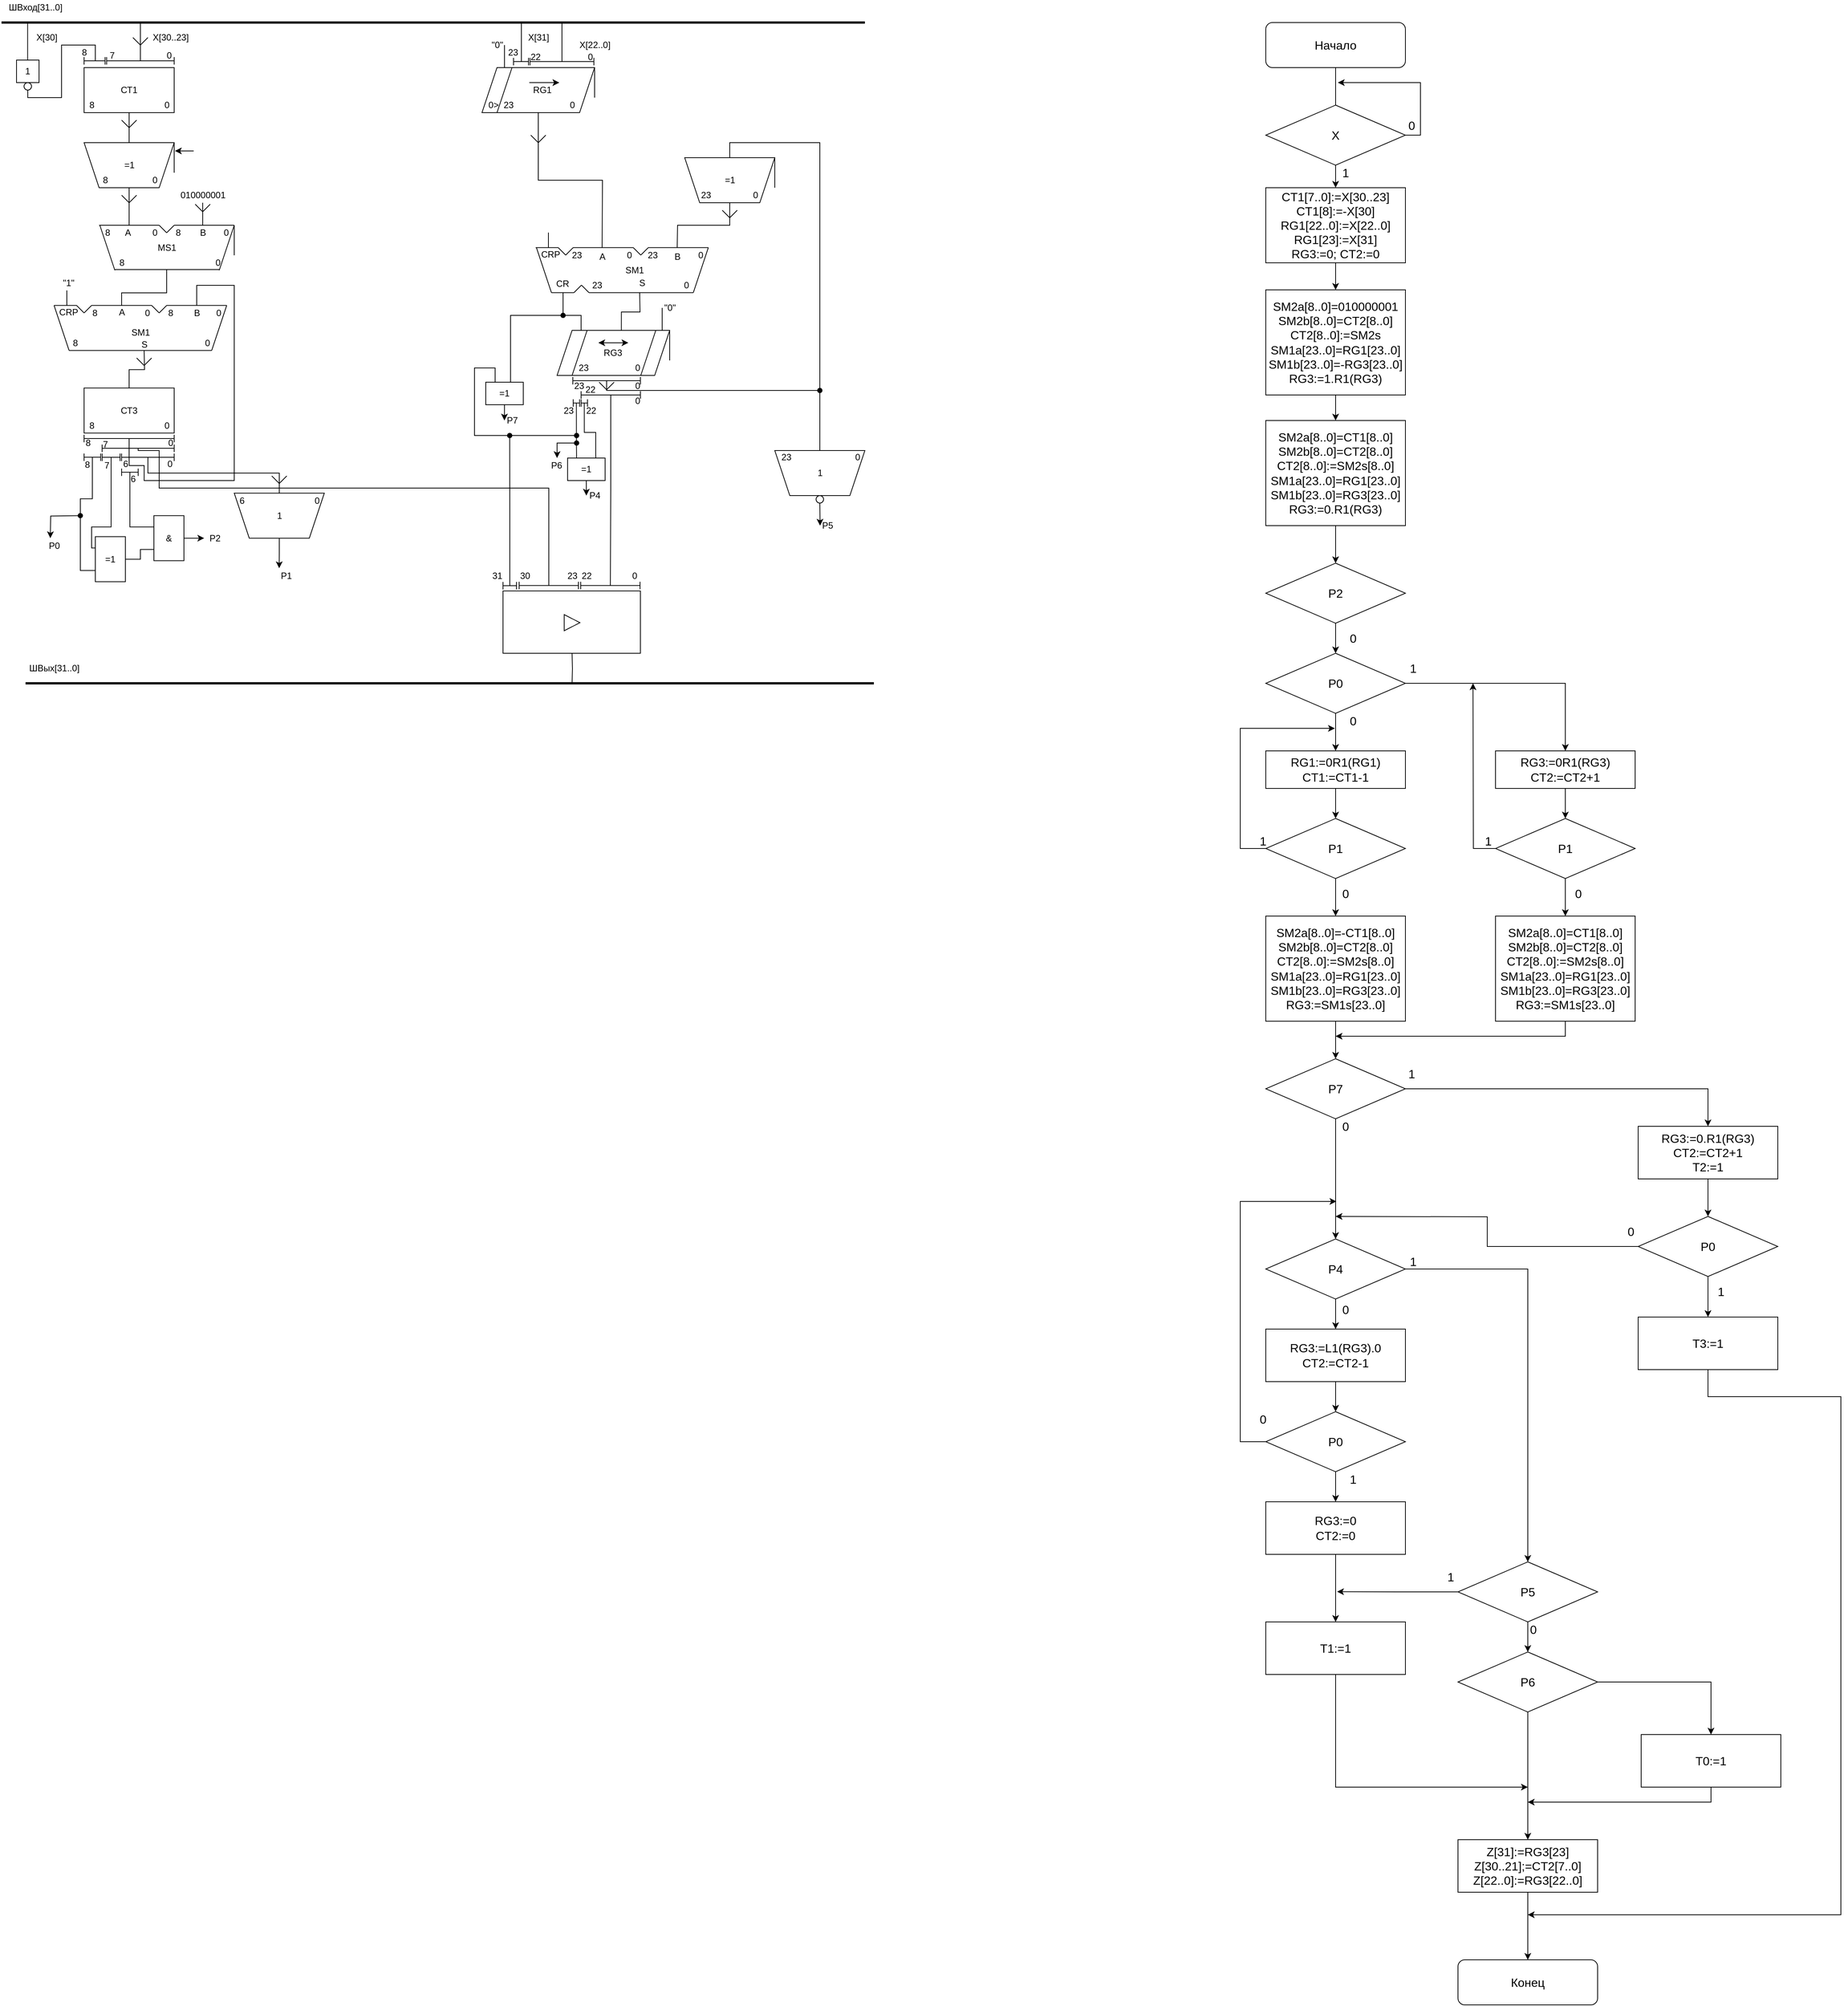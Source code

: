 <mxfile version="18.0.0" type="device"><diagram id="Jqf3GDi6a7ZanUXS2wb6" name="Страница 1"><mxGraphModel dx="3465" dy="1904" grid="1" gridSize="10" guides="1" tooltips="1" connect="1" arrows="1" fold="1" page="1" pageScale="1" pageWidth="1654" pageHeight="1169" math="0" shadow="0"><root><mxCell id="0"/><mxCell id="1" parent="0"/><mxCell id="k_94_nvL0CVE3k7nO7PG-1" value="" style="endArrow=none;html=1;rounded=0;strokeWidth=3;" parent="1" edge="1"><mxGeometry width="50" height="50" relative="1" as="geometry"><mxPoint x="-30" y="40" as="sourcePoint"/><mxPoint x="1120" y="40" as="targetPoint"/></mxGeometry></mxCell><mxCell id="k_94_nvL0CVE3k7nO7PG-15" style="edgeStyle=orthogonalEdgeStyle;rounded=0;orthogonalLoop=1;jettySize=auto;html=1;exitX=0.5;exitY=1;exitDx=0;exitDy=0;entryX=0.5;entryY=1;entryDx=0;entryDy=0;strokeWidth=1;endArrow=none;endFill=0;" parent="1" source="k_94_nvL0CVE3k7nO7PG-2" target="k_94_nvL0CVE3k7nO7PG-14" edge="1"><mxGeometry relative="1" as="geometry"/></mxCell><mxCell id="k_94_nvL0CVE3k7nO7PG-2" value="СТ1" style="rounded=0;whiteSpace=wrap;html=1;" parent="1" vertex="1"><mxGeometry x="80" y="100" width="120" height="60" as="geometry"/></mxCell><mxCell id="k_94_nvL0CVE3k7nO7PG-3" value="" style="endArrow=none;html=1;rounded=0;strokeWidth=1;entryX=0.5;entryY=0.5;entryDx=0;entryDy=0;entryPerimeter=0;endFill=0;" parent="1" target="k_94_nvL0CVE3k7nO7PG-4" edge="1"><mxGeometry width="50" height="50" relative="1" as="geometry"><mxPoint x="155" y="40" as="sourcePoint"/><mxPoint x="160" y="90" as="targetPoint"/></mxGeometry></mxCell><mxCell id="k_94_nvL0CVE3k7nO7PG-4" value="" style="shape=crossbar;whiteSpace=wrap;html=1;rounded=1;" parent="1" vertex="1"><mxGeometry x="110" y="86" width="90" height="10" as="geometry"/></mxCell><mxCell id="k_94_nvL0CVE3k7nO7PG-5" value="" style="shape=crossbar;whiteSpace=wrap;html=1;rounded=1;" parent="1" vertex="1"><mxGeometry x="80" y="86" width="28" height="10" as="geometry"/></mxCell><mxCell id="k_94_nvL0CVE3k7nO7PG-6" value="" style="endArrow=none;html=1;rounded=0;strokeWidth=1;entryX=0.5;entryY=0.5;entryDx=0;entryDy=0;entryPerimeter=0;endFill=0;exitX=0.5;exitY=1;exitDx=0;exitDy=0;edgeStyle=orthogonalEdgeStyle;" parent="1" source="6KuSLUZIPngQhn6n2cni-2" edge="1"><mxGeometry width="50" height="50" relative="1" as="geometry"><mxPoint x="95" y="60" as="sourcePoint"/><mxPoint x="95" y="91" as="targetPoint"/><Array as="points"><mxPoint x="5" y="140"/><mxPoint x="50" y="140"/><mxPoint x="50" y="70"/><mxPoint x="95" y="70"/></Array></mxGeometry></mxCell><mxCell id="k_94_nvL0CVE3k7nO7PG-8" value="0" style="text;html=1;align=center;verticalAlign=middle;resizable=0;points=[];autosize=1;strokeColor=none;fillColor=none;" parent="1" vertex="1"><mxGeometry x="180" y="140" width="20" height="20" as="geometry"/></mxCell><mxCell id="k_94_nvL0CVE3k7nO7PG-9" value="8" style="text;html=1;align=center;verticalAlign=middle;resizable=0;points=[];autosize=1;strokeColor=none;fillColor=none;" parent="1" vertex="1"><mxGeometry x="80" y="140" width="20" height="20" as="geometry"/></mxCell><mxCell id="JocG-xihYGE7EAw2vPm9-65" style="edgeStyle=orthogonalEdgeStyle;rounded=0;orthogonalLoop=1;jettySize=auto;html=1;exitX=0.75;exitY=0;exitDx=0;exitDy=0;startArrow=none;startFill=0;endArrow=oval;endFill=1;" edge="1" parent="1" source="k_94_nvL0CVE3k7nO7PG-10"><mxGeometry relative="1" as="geometry"><mxPoint x="718" y="430" as="targetPoint"/><Array as="points"><mxPoint x="648" y="519"/><mxPoint x="648" y="430"/></Array></mxGeometry></mxCell><mxCell id="JocG-xihYGE7EAw2vPm9-66" style="edgeStyle=orthogonalEdgeStyle;rounded=0;orthogonalLoop=1;jettySize=auto;html=1;startArrow=none;startFill=0;endArrow=oval;endFill=1;exitX=0.25;exitY=0;exitDx=0;exitDy=0;" edge="1" parent="1" source="k_94_nvL0CVE3k7nO7PG-10"><mxGeometry relative="1" as="geometry"><mxPoint x="736" y="590" as="targetPoint"/><mxPoint x="600" y="570" as="sourcePoint"/><Array as="points"><mxPoint x="627" y="500"/><mxPoint x="600" y="500"/><mxPoint x="600" y="590"/></Array></mxGeometry></mxCell><mxCell id="JocG-xihYGE7EAw2vPm9-70" style="edgeStyle=orthogonalEdgeStyle;rounded=0;orthogonalLoop=1;jettySize=auto;html=1;exitX=0.5;exitY=1;exitDx=0;exitDy=0;startArrow=none;startFill=0;endArrow=classic;endFill=1;" edge="1" parent="1" source="k_94_nvL0CVE3k7nO7PG-10"><mxGeometry relative="1" as="geometry"><mxPoint x="639.879" y="570" as="targetPoint"/></mxGeometry></mxCell><mxCell id="k_94_nvL0CVE3k7nO7PG-10" value="=1" style="rounded=0;whiteSpace=wrap;html=1;" parent="1" vertex="1"><mxGeometry x="615" y="519" width="50" height="30" as="geometry"/></mxCell><mxCell id="k_94_nvL0CVE3k7nO7PG-11" value="" style="endArrow=none;html=1;rounded=0;strokeWidth=1;endFill=0;edgeStyle=orthogonalEdgeStyle;" parent="1" edge="1"><mxGeometry width="50" height="50" relative="1" as="geometry"><mxPoint x="190" y="369" as="sourcePoint"/><mxPoint x="130" y="417" as="targetPoint"/><Array as="points"><mxPoint x="190" y="400"/><mxPoint x="130" y="400"/></Array></mxGeometry></mxCell><mxCell id="k_94_nvL0CVE3k7nO7PG-44" style="edgeStyle=orthogonalEdgeStyle;rounded=0;orthogonalLoop=1;jettySize=auto;html=1;exitX=0.5;exitY=0;exitDx=0;exitDy=0;strokeWidth=1;endArrow=none;endFill=0;" parent="1" source="k_94_nvL0CVE3k7nO7PG-14" edge="1"><mxGeometry relative="1" as="geometry"><mxPoint x="140" y="310" as="targetPoint"/></mxGeometry></mxCell><mxCell id="k_94_nvL0CVE3k7nO7PG-14" value="" style="shape=trapezoid;perimeter=trapezoidPerimeter;whiteSpace=wrap;html=1;fixedSize=1;rotation=-180;" parent="1" vertex="1"><mxGeometry x="80" y="200" width="120" height="60" as="geometry"/></mxCell><mxCell id="k_94_nvL0CVE3k7nO7PG-16" value="=1" style="text;html=1;align=center;verticalAlign=middle;resizable=0;points=[];autosize=1;strokeColor=none;fillColor=none;" parent="1" vertex="1"><mxGeometry x="125" y="220" width="30" height="20" as="geometry"/></mxCell><mxCell id="k_94_nvL0CVE3k7nO7PG-17" value="0" style="text;html=1;align=center;verticalAlign=middle;resizable=0;points=[];autosize=1;strokeColor=none;fillColor=none;" parent="1" vertex="1"><mxGeometry x="164" y="240" width="20" height="20" as="geometry"/></mxCell><mxCell id="k_94_nvL0CVE3k7nO7PG-18" value="8" style="text;html=1;align=center;verticalAlign=middle;resizable=0;points=[];autosize=1;strokeColor=none;fillColor=none;" parent="1" vertex="1"><mxGeometry x="98" y="240" width="20" height="20" as="geometry"/></mxCell><mxCell id="k_94_nvL0CVE3k7nO7PG-19" value="" style="endArrow=none;html=1;rounded=0;strokeWidth=1;" parent="1" edge="1"><mxGeometry width="50" height="50" relative="1" as="geometry"><mxPoint x="200" y="240" as="sourcePoint"/><mxPoint x="200" y="200" as="targetPoint"/></mxGeometry></mxCell><mxCell id="k_94_nvL0CVE3k7nO7PG-21" value="" style="endArrow=classic;html=1;rounded=0;strokeWidth=1;entryX=0.5;entryY=0.5;entryDx=0;entryDy=0;entryPerimeter=0;" parent="1" edge="1"><mxGeometry width="50" height="50" relative="1" as="geometry"><mxPoint x="226" y="211" as="sourcePoint"/><mxPoint x="201" y="211" as="targetPoint"/></mxGeometry></mxCell><mxCell id="k_94_nvL0CVE3k7nO7PG-34" value="" style="group" parent="1" vertex="1" connectable="0"><mxGeometry x="40" y="416.71" width="230.0" height="60" as="geometry"/></mxCell><mxCell id="k_94_nvL0CVE3k7nO7PG-23" value="" style="endArrow=none;html=1;rounded=0;strokeWidth=1;" parent="k_94_nvL0CVE3k7nO7PG-34" edge="1"><mxGeometry width="50" height="50" relative="1" as="geometry"><mxPoint x="50" as="sourcePoint"/><mxPoint x="130" as="targetPoint"/></mxGeometry></mxCell><mxCell id="k_94_nvL0CVE3k7nO7PG-24" value="" style="endArrow=none;html=1;rounded=0;strokeWidth=1;" parent="k_94_nvL0CVE3k7nO7PG-34" edge="1"><mxGeometry width="50" height="50" relative="1" as="geometry"><mxPoint x="150" as="sourcePoint"/><mxPoint x="230" as="targetPoint"/></mxGeometry></mxCell><mxCell id="k_94_nvL0CVE3k7nO7PG-25" value="" style="endArrow=none;html=1;rounded=0;strokeWidth=1;" parent="k_94_nvL0CVE3k7nO7PG-34" edge="1"><mxGeometry width="50" height="50" relative="1" as="geometry"><mxPoint as="sourcePoint"/><mxPoint x="30" as="targetPoint"/></mxGeometry></mxCell><mxCell id="k_94_nvL0CVE3k7nO7PG-26" value="" style="endArrow=none;html=1;rounded=0;strokeWidth=1;" parent="k_94_nvL0CVE3k7nO7PG-34" edge="1"><mxGeometry width="50" height="50" relative="1" as="geometry"><mxPoint as="sourcePoint"/><mxPoint x="20" y="60" as="targetPoint"/></mxGeometry></mxCell><mxCell id="k_94_nvL0CVE3k7nO7PG-27" value="" style="endArrow=none;html=1;rounded=0;strokeWidth=1;" parent="k_94_nvL0CVE3k7nO7PG-34" edge="1"><mxGeometry width="50" height="50" relative="1" as="geometry"><mxPoint x="230.0" as="sourcePoint"/><mxPoint x="210" y="60" as="targetPoint"/></mxGeometry></mxCell><mxCell id="k_94_nvL0CVE3k7nO7PG-28" value="" style="endArrow=none;html=1;rounded=0;strokeWidth=1;" parent="k_94_nvL0CVE3k7nO7PG-34" edge="1"><mxGeometry width="50" height="50" relative="1" as="geometry"><mxPoint x="30.0" as="sourcePoint"/><mxPoint x="40" y="10" as="targetPoint"/></mxGeometry></mxCell><mxCell id="k_94_nvL0CVE3k7nO7PG-29" value="" style="endArrow=none;html=1;rounded=0;strokeWidth=1;" parent="k_94_nvL0CVE3k7nO7PG-34" edge="1"><mxGeometry width="50" height="50" relative="1" as="geometry"><mxPoint x="40.0" y="10" as="sourcePoint"/><mxPoint x="50" as="targetPoint"/></mxGeometry></mxCell><mxCell id="k_94_nvL0CVE3k7nO7PG-30" value="" style="endArrow=none;html=1;rounded=0;strokeWidth=1;" parent="k_94_nvL0CVE3k7nO7PG-34" edge="1"><mxGeometry width="50" height="50" relative="1" as="geometry"><mxPoint x="130.0" as="sourcePoint"/><mxPoint x="140" y="10" as="targetPoint"/></mxGeometry></mxCell><mxCell id="k_94_nvL0CVE3k7nO7PG-31" value="" style="endArrow=none;html=1;rounded=0;strokeWidth=1;" parent="k_94_nvL0CVE3k7nO7PG-34" edge="1"><mxGeometry width="50" height="50" relative="1" as="geometry"><mxPoint x="140.0" y="10" as="sourcePoint"/><mxPoint x="150" as="targetPoint"/></mxGeometry></mxCell><mxCell id="k_94_nvL0CVE3k7nO7PG-32" value="" style="endArrow=none;html=1;rounded=0;strokeWidth=1;" parent="k_94_nvL0CVE3k7nO7PG-34" edge="1"><mxGeometry width="50" height="50" relative="1" as="geometry"><mxPoint x="20" y="60" as="sourcePoint"/><mxPoint x="210" y="60" as="targetPoint"/></mxGeometry></mxCell><mxCell id="k_94_nvL0CVE3k7nO7PG-37" value="B" style="text;html=1;align=center;verticalAlign=middle;resizable=0;points=[];autosize=1;strokeColor=none;fillColor=none;" parent="k_94_nvL0CVE3k7nO7PG-34" vertex="1"><mxGeometry x="180" width="20" height="20" as="geometry"/></mxCell><mxCell id="k_94_nvL0CVE3k7nO7PG-35" value="CRP" style="text;html=1;align=center;verticalAlign=middle;resizable=0;points=[];autosize=1;strokeColor=none;fillColor=none;" parent="1" vertex="1"><mxGeometry x="39" y="415.71" width="40" height="20" as="geometry"/></mxCell><mxCell id="k_94_nvL0CVE3k7nO7PG-36" value="A" style="text;html=1;align=center;verticalAlign=middle;resizable=0;points=[];autosize=1;strokeColor=none;fillColor=none;" parent="1" vertex="1"><mxGeometry x="120" y="415.71" width="20" height="20" as="geometry"/></mxCell><mxCell id="k_94_nvL0CVE3k7nO7PG-38" value="0" style="text;html=1;align=center;verticalAlign=middle;resizable=0;points=[];autosize=1;strokeColor=none;fillColor=none;" parent="1" vertex="1"><mxGeometry x="154" y="416.71" width="20" height="20" as="geometry"/></mxCell><mxCell id="k_94_nvL0CVE3k7nO7PG-39" value="0" style="text;html=1;align=center;verticalAlign=middle;resizable=0;points=[];autosize=1;strokeColor=none;fillColor=none;" parent="1" vertex="1"><mxGeometry x="249" y="416.71" width="20" height="20" as="geometry"/></mxCell><mxCell id="k_94_nvL0CVE3k7nO7PG-40" value="8" style="text;html=1;align=center;verticalAlign=middle;resizable=0;points=[];autosize=1;strokeColor=none;fillColor=none;" parent="1" vertex="1"><mxGeometry x="84" y="416.71" width="20" height="20" as="geometry"/></mxCell><mxCell id="k_94_nvL0CVE3k7nO7PG-41" value="8" style="text;html=1;align=center;verticalAlign=middle;resizable=0;points=[];autosize=1;strokeColor=none;fillColor=none;" parent="1" vertex="1"><mxGeometry x="185" y="416.71" width="20" height="20" as="geometry"/></mxCell><mxCell id="k_94_nvL0CVE3k7nO7PG-42" value="SM1" style="text;html=1;align=center;verticalAlign=middle;resizable=0;points=[];autosize=1;strokeColor=none;fillColor=none;" parent="1" vertex="1"><mxGeometry x="135" y="442.71" width="40" height="20" as="geometry"/></mxCell><mxCell id="k_94_nvL0CVE3k7nO7PG-46" value="СТ3" style="rounded=0;whiteSpace=wrap;html=1;" parent="1" vertex="1"><mxGeometry x="80" y="526.71" width="120" height="60" as="geometry"/></mxCell><mxCell id="k_94_nvL0CVE3k7nO7PG-47" value="0" style="text;html=1;align=center;verticalAlign=middle;resizable=0;points=[];autosize=1;strokeColor=none;fillColor=none;" parent="1" vertex="1"><mxGeometry x="234" y="456.71" width="20" height="20" as="geometry"/></mxCell><mxCell id="k_94_nvL0CVE3k7nO7PG-48" value="8" style="text;html=1;align=center;verticalAlign=middle;resizable=0;points=[];autosize=1;strokeColor=none;fillColor=none;" parent="1" vertex="1"><mxGeometry x="58" y="456.71" width="20" height="20" as="geometry"/></mxCell><mxCell id="k_94_nvL0CVE3k7nO7PG-49" style="edgeStyle=orthogonalEdgeStyle;rounded=0;orthogonalLoop=1;jettySize=auto;html=1;strokeWidth=1;entryX=0.5;entryY=0;entryDx=0;entryDy=0;endArrow=none;endFill=0;" parent="1" target="k_94_nvL0CVE3k7nO7PG-46" edge="1"><mxGeometry relative="1" as="geometry"><mxPoint x="160" y="476.71" as="sourcePoint"/><mxPoint x="160" y="536.71" as="targetPoint"/></mxGeometry></mxCell><mxCell id="k_94_nvL0CVE3k7nO7PG-50" value="S" style="text;html=1;align=center;verticalAlign=middle;resizable=0;points=[];autosize=1;strokeColor=none;fillColor=none;" parent="1" vertex="1"><mxGeometry x="150" y="458.71" width="20" height="20" as="geometry"/></mxCell><mxCell id="k_94_nvL0CVE3k7nO7PG-51" value="0" style="text;html=1;align=center;verticalAlign=middle;resizable=0;points=[];autosize=1;strokeColor=none;fillColor=none;" parent="1" vertex="1"><mxGeometry x="180" y="566.71" width="20" height="20" as="geometry"/></mxCell><mxCell id="k_94_nvL0CVE3k7nO7PG-52" value="8" style="text;html=1;align=center;verticalAlign=middle;resizable=0;points=[];autosize=1;strokeColor=none;fillColor=none;" parent="1" vertex="1"><mxGeometry x="80" y="566.71" width="20" height="20" as="geometry"/></mxCell><mxCell id="k_94_nvL0CVE3k7nO7PG-53" value="" style="shape=crossbar;whiteSpace=wrap;html=1;rounded=1;" parent="1" vertex="1"><mxGeometry x="130" y="614" width="70" height="10" as="geometry"/></mxCell><mxCell id="k_94_nvL0CVE3k7nO7PG-54" value="0" style="text;html=1;align=center;verticalAlign=middle;resizable=0;points=[];autosize=1;strokeColor=none;fillColor=none;" parent="1" vertex="1"><mxGeometry x="183" y="74" width="20" height="20" as="geometry"/></mxCell><mxCell id="k_94_nvL0CVE3k7nO7PG-55" value="7" style="text;html=1;align=center;verticalAlign=middle;resizable=0;points=[];autosize=1;strokeColor=none;fillColor=none;" parent="1" vertex="1"><mxGeometry x="107" y="74" width="20" height="20" as="geometry"/></mxCell><mxCell id="k_94_nvL0CVE3k7nO7PG-56" value="8" style="text;html=1;align=center;verticalAlign=middle;resizable=0;points=[];autosize=1;strokeColor=none;fillColor=none;" parent="1" vertex="1"><mxGeometry x="70" y="70" width="20" height="20" as="geometry"/></mxCell><mxCell id="k_94_nvL0CVE3k7nO7PG-68" style="edgeStyle=orthogonalEdgeStyle;rounded=0;orthogonalLoop=1;jettySize=auto;html=1;exitX=0.5;exitY=0;exitDx=0;exitDy=0;strokeWidth=1;" parent="1" source="k_94_nvL0CVE3k7nO7PG-58" edge="1"><mxGeometry relative="1" as="geometry"><mxPoint x="339.846" y="766.71" as="targetPoint"/></mxGeometry></mxCell><mxCell id="k_94_nvL0CVE3k7nO7PG-58" value="" style="shape=trapezoid;perimeter=trapezoidPerimeter;whiteSpace=wrap;html=1;fixedSize=1;rotation=-180;" parent="1" vertex="1"><mxGeometry x="280" y="666.71" width="120" height="60" as="geometry"/></mxCell><mxCell id="k_94_nvL0CVE3k7nO7PG-59" style="edgeStyle=orthogonalEdgeStyle;rounded=0;orthogonalLoop=1;jettySize=auto;html=1;strokeWidth=1;entryX=0.5;entryY=1;entryDx=0;entryDy=0;exitX=0.5;exitY=0.5;exitDx=0;exitDy=0;exitPerimeter=0;endArrow=none;endFill=0;" parent="1" source="k_94_nvL0CVE3k7nO7PG-53" target="k_94_nvL0CVE3k7nO7PG-58" edge="1"><mxGeometry relative="1" as="geometry"><mxPoint x="170" y="616.71" as="sourcePoint"/><mxPoint x="150" y="666.71" as="targetPoint"/><Array as="points"><mxPoint x="165" y="640"/><mxPoint x="340" y="640"/></Array></mxGeometry></mxCell><mxCell id="k_94_nvL0CVE3k7nO7PG-60" value="0" style="text;html=1;align=center;verticalAlign=middle;resizable=0;points=[];autosize=1;strokeColor=none;fillColor=none;" parent="1" vertex="1"><mxGeometry x="184" y="618" width="20" height="20" as="geometry"/></mxCell><mxCell id="k_94_nvL0CVE3k7nO7PG-61" value="6" style="text;html=1;align=center;verticalAlign=middle;resizable=0;points=[];autosize=1;strokeColor=none;fillColor=none;" parent="1" vertex="1"><mxGeometry x="125" y="618" width="20" height="20" as="geometry"/></mxCell><mxCell id="k_94_nvL0CVE3k7nO7PG-62" value="1" style="text;html=1;align=center;verticalAlign=middle;resizable=0;points=[];autosize=1;strokeColor=none;fillColor=none;" parent="1" vertex="1"><mxGeometry x="330" y="686.71" width="20" height="20" as="geometry"/></mxCell><mxCell id="k_94_nvL0CVE3k7nO7PG-63" value="0" style="text;html=1;align=center;verticalAlign=middle;resizable=0;points=[];autosize=1;strokeColor=none;fillColor=none;" parent="1" vertex="1"><mxGeometry x="380" y="666.71" width="20" height="20" as="geometry"/></mxCell><mxCell id="k_94_nvL0CVE3k7nO7PG-64" value="6" style="text;html=1;align=center;verticalAlign=middle;resizable=0;points=[];autosize=1;strokeColor=none;fillColor=none;" parent="1" vertex="1"><mxGeometry x="280" y="666.71" width="20" height="20" as="geometry"/></mxCell><mxCell id="k_94_nvL0CVE3k7nO7PG-73" style="edgeStyle=orthogonalEdgeStyle;rounded=0;orthogonalLoop=1;jettySize=auto;html=1;exitX=0.5;exitY=0.5;exitDx=0;exitDy=0;exitPerimeter=0;entryX=0;entryY=0.25;entryDx=0;entryDy=0;endArrow=none;endFill=0;strokeWidth=1;" parent="1" source="k_94_nvL0CVE3k7nO7PG-65" target="k_94_nvL0CVE3k7nO7PG-71" edge="1"><mxGeometry relative="1" as="geometry"><Array as="points"><mxPoint x="116" y="711.71"/><mxPoint x="90" y="711.71"/><mxPoint x="90" y="739.71"/></Array></mxGeometry></mxCell><mxCell id="k_94_nvL0CVE3k7nO7PG-65" value="" style="shape=crossbar;whiteSpace=wrap;html=1;rounded=1;" parent="1" vertex="1"><mxGeometry x="104" y="614" width="24.016" height="10" as="geometry"/></mxCell><mxCell id="k_94_nvL0CVE3k7nO7PG-78" style="edgeStyle=orthogonalEdgeStyle;rounded=0;orthogonalLoop=1;jettySize=auto;html=1;exitX=0.5;exitY=0.5;exitDx=0;exitDy=0;exitPerimeter=0;entryX=0;entryY=0.75;entryDx=0;entryDy=0;endArrow=none;endFill=0;strokeWidth=1;" parent="1" source="k_94_nvL0CVE3k7nO7PG-67" target="k_94_nvL0CVE3k7nO7PG-71" edge="1"><mxGeometry relative="1" as="geometry"/></mxCell><mxCell id="k_94_nvL0CVE3k7nO7PG-67" value="" style="shape=crossbar;whiteSpace=wrap;html=1;rounded=1;" parent="1" vertex="1"><mxGeometry x="80" y="614" width="22.047" height="9.842" as="geometry"/></mxCell><mxCell id="k_94_nvL0CVE3k7nO7PG-69" value="P1" style="text;html=1;align=center;verticalAlign=middle;resizable=0;points=[];autosize=1;strokeColor=none;fillColor=none;" parent="1" vertex="1"><mxGeometry x="334" y="766.71" width="30" height="20" as="geometry"/></mxCell><mxCell id="k_94_nvL0CVE3k7nO7PG-74" style="edgeStyle=orthogonalEdgeStyle;rounded=0;orthogonalLoop=1;jettySize=auto;html=1;exitX=1;exitY=0.5;exitDx=0;exitDy=0;endArrow=classic;endFill=1;strokeWidth=1;" parent="1" source="k_94_nvL0CVE3k7nO7PG-70" edge="1"><mxGeometry relative="1" as="geometry"><mxPoint x="240" y="726.941" as="targetPoint"/></mxGeometry></mxCell><mxCell id="k_94_nvL0CVE3k7nO7PG-70" value="&amp;amp;" style="rounded=0;whiteSpace=wrap;html=1;" parent="1" vertex="1"><mxGeometry x="173" y="696.71" width="40" height="60" as="geometry"/></mxCell><mxCell id="k_94_nvL0CVE3k7nO7PG-72" style="edgeStyle=orthogonalEdgeStyle;rounded=0;orthogonalLoop=1;jettySize=auto;html=1;exitX=1;exitY=0.5;exitDx=0;exitDy=0;entryX=0;entryY=0.75;entryDx=0;entryDy=0;strokeWidth=1;endArrow=none;endFill=0;" parent="1" source="k_94_nvL0CVE3k7nO7PG-71" target="k_94_nvL0CVE3k7nO7PG-70" edge="1"><mxGeometry relative="1" as="geometry"/></mxCell><mxCell id="k_94_nvL0CVE3k7nO7PG-71" value="=1" style="rounded=0;whiteSpace=wrap;html=1;" parent="1" vertex="1"><mxGeometry x="95" y="724.71" width="40" height="60" as="geometry"/></mxCell><mxCell id="k_94_nvL0CVE3k7nO7PG-76" value="P2" style="text;html=1;align=center;verticalAlign=middle;resizable=0;points=[];autosize=1;strokeColor=none;fillColor=none;" parent="1" vertex="1"><mxGeometry x="239" y="716.71" width="30" height="20" as="geometry"/></mxCell><mxCell id="k_94_nvL0CVE3k7nO7PG-77" value="7" style="text;html=1;align=center;verticalAlign=middle;resizable=0;points=[];autosize=1;strokeColor=none;fillColor=none;" parent="1" vertex="1"><mxGeometry x="100" y="620" width="20" height="20" as="geometry"/></mxCell><mxCell id="k_94_nvL0CVE3k7nO7PG-79" value="8" style="text;html=1;align=center;verticalAlign=middle;resizable=0;points=[];autosize=1;strokeColor=none;fillColor=none;" parent="1" vertex="1"><mxGeometry x="74" y="619" width="20" height="20" as="geometry"/></mxCell><mxCell id="k_94_nvL0CVE3k7nO7PG-81" style="edgeStyle=orthogonalEdgeStyle;rounded=0;orthogonalLoop=1;jettySize=auto;html=1;exitX=0.5;exitY=0.5;exitDx=0;exitDy=0;exitPerimeter=0;entryX=0;entryY=0.25;entryDx=0;entryDy=0;endArrow=none;endFill=0;strokeWidth=1;" parent="1" source="k_94_nvL0CVE3k7nO7PG-80" target="k_94_nvL0CVE3k7nO7PG-70" edge="1"><mxGeometry relative="1" as="geometry"><Array as="points"><mxPoint x="141" y="712"/></Array></mxGeometry></mxCell><mxCell id="k_94_nvL0CVE3k7nO7PG-80" value="" style="shape=crossbar;whiteSpace=wrap;html=1;rounded=1;" parent="1" vertex="1"><mxGeometry x="130" y="634" width="22.047" height="9.842" as="geometry"/></mxCell><mxCell id="k_94_nvL0CVE3k7nO7PG-82" value="6" style="text;html=1;align=center;verticalAlign=middle;resizable=0;points=[];autosize=1;strokeColor=none;fillColor=none;" parent="1" vertex="1"><mxGeometry x="135" y="638" width="20" height="20" as="geometry"/></mxCell><mxCell id="k_94_nvL0CVE3k7nO7PG-83" value="" style="endArrow=classic;html=1;rounded=0;strokeWidth=1;edgeStyle=orthogonalEdgeStyle;startArrow=oval;startFill=1;" parent="1" edge="1"><mxGeometry width="50" height="50" relative="1" as="geometry"><mxPoint x="75" y="696.71" as="sourcePoint"/><mxPoint x="35" y="726.71" as="targetPoint"/></mxGeometry></mxCell><mxCell id="k_94_nvL0CVE3k7nO7PG-84" value="P0" style="text;html=1;align=center;verticalAlign=middle;resizable=0;points=[];autosize=1;strokeColor=none;fillColor=none;" parent="1" vertex="1"><mxGeometry x="25" y="726.71" width="30" height="20" as="geometry"/></mxCell><mxCell id="k_94_nvL0CVE3k7nO7PG-187" style="edgeStyle=orthogonalEdgeStyle;rounded=0;orthogonalLoop=1;jettySize=auto;html=1;exitX=0.5;exitY=1;exitDx=0;exitDy=0;startArrow=none;startFill=0;endArrow=none;endFill=0;strokeWidth=1;" parent="1" source="k_94_nvL0CVE3k7nO7PG-85" edge="1"><mxGeometry relative="1" as="geometry"><mxPoint x="770" y="340" as="targetPoint"/></mxGeometry></mxCell><mxCell id="k_94_nvL0CVE3k7nO7PG-85" value="" style="shape=parallelogram;perimeter=parallelogramPerimeter;whiteSpace=wrap;html=1;fixedSize=1;" parent="1" vertex="1"><mxGeometry x="610" y="100" width="150" height="60" as="geometry"/></mxCell><mxCell id="k_94_nvL0CVE3k7nO7PG-87" value="" style="endArrow=none;html=1;rounded=0;strokeWidth=1;" parent="1" edge="1"><mxGeometry width="50" height="50" relative="1" as="geometry"><mxPoint x="650" y="100" as="sourcePoint"/><mxPoint x="630" y="160" as="targetPoint"/></mxGeometry></mxCell><mxCell id="k_94_nvL0CVE3k7nO7PG-88" value="RG1" style="text;html=1;align=center;verticalAlign=middle;resizable=0;points=[];autosize=1;strokeColor=none;fillColor=none;" parent="1" vertex="1"><mxGeometry x="670" y="120" width="40" height="20" as="geometry"/></mxCell><mxCell id="k_94_nvL0CVE3k7nO7PG-89" value="" style="endArrow=classic;html=1;rounded=0;strokeWidth=1;" parent="1" edge="1"><mxGeometry width="50" height="50" relative="1" as="geometry"><mxPoint x="673" y="120" as="sourcePoint"/><mxPoint x="713" y="120" as="targetPoint"/></mxGeometry></mxCell><mxCell id="k_94_nvL0CVE3k7nO7PG-90" value="" style="endArrow=none;html=1;rounded=0;strokeWidth=1;" parent="1" edge="1"><mxGeometry width="50" height="50" relative="1" as="geometry"><mxPoint x="165" y="60" as="sourcePoint"/><mxPoint x="155" y="70" as="targetPoint"/></mxGeometry></mxCell><mxCell id="k_94_nvL0CVE3k7nO7PG-91" value="" style="endArrow=none;html=1;rounded=0;strokeWidth=1;" parent="1" edge="1"><mxGeometry width="50" height="50" relative="1" as="geometry"><mxPoint x="155" y="70" as="sourcePoint"/><mxPoint x="145" y="60" as="targetPoint"/></mxGeometry></mxCell><mxCell id="k_94_nvL0CVE3k7nO7PG-92" value="X[30..23]" style="text;html=1;align=center;verticalAlign=middle;resizable=0;points=[];autosize=1;strokeColor=none;fillColor=none;" parent="1" vertex="1"><mxGeometry x="165" y="50" width="60" height="20" as="geometry"/></mxCell><mxCell id="k_94_nvL0CVE3k7nO7PG-96" value="" style="endArrow=none;html=1;rounded=0;strokeWidth=1;" parent="1" edge="1"><mxGeometry width="50" height="50" relative="1" as="geometry"><mxPoint x="150" y="170" as="sourcePoint"/><mxPoint x="140" y="180" as="targetPoint"/></mxGeometry></mxCell><mxCell id="k_94_nvL0CVE3k7nO7PG-97" value="" style="endArrow=none;html=1;rounded=0;strokeWidth=1;" parent="1" edge="1"><mxGeometry width="50" height="50" relative="1" as="geometry"><mxPoint x="140" y="180" as="sourcePoint"/><mxPoint x="130" y="170" as="targetPoint"/></mxGeometry></mxCell><mxCell id="k_94_nvL0CVE3k7nO7PG-100" value="" style="endArrow=none;html=1;rounded=0;strokeWidth=1;" parent="1" edge="1"><mxGeometry width="50" height="50" relative="1" as="geometry"><mxPoint x="150" y="270" as="sourcePoint"/><mxPoint x="140" y="280" as="targetPoint"/></mxGeometry></mxCell><mxCell id="k_94_nvL0CVE3k7nO7PG-101" value="" style="endArrow=none;html=1;rounded=0;strokeWidth=1;" parent="1" edge="1"><mxGeometry width="50" height="50" relative="1" as="geometry"><mxPoint x="140" y="280" as="sourcePoint"/><mxPoint x="130" y="270" as="targetPoint"/></mxGeometry></mxCell><mxCell id="k_94_nvL0CVE3k7nO7PG-104" value="" style="endArrow=none;html=1;rounded=0;strokeWidth=1;" parent="1" edge="1"><mxGeometry width="50" height="50" relative="1" as="geometry"><mxPoint x="170" y="486.71" as="sourcePoint"/><mxPoint x="160" y="496.71" as="targetPoint"/></mxGeometry></mxCell><mxCell id="k_94_nvL0CVE3k7nO7PG-105" value="" style="endArrow=none;html=1;rounded=0;strokeWidth=1;" parent="1" edge="1"><mxGeometry width="50" height="50" relative="1" as="geometry"><mxPoint x="160" y="496.71" as="sourcePoint"/><mxPoint x="150" y="486.71" as="targetPoint"/></mxGeometry></mxCell><mxCell id="k_94_nvL0CVE3k7nO7PG-106" value="" style="endArrow=none;html=1;rounded=0;strokeWidth=1;" parent="1" edge="1"><mxGeometry width="50" height="50" relative="1" as="geometry"><mxPoint x="350" y="643.84" as="sourcePoint"/><mxPoint x="340" y="653.84" as="targetPoint"/></mxGeometry></mxCell><mxCell id="k_94_nvL0CVE3k7nO7PG-107" value="" style="endArrow=none;html=1;rounded=0;strokeWidth=1;" parent="1" edge="1"><mxGeometry width="50" height="50" relative="1" as="geometry"><mxPoint x="340" y="653.84" as="sourcePoint"/><mxPoint x="330" y="643.84" as="targetPoint"/></mxGeometry></mxCell><mxCell id="k_94_nvL0CVE3k7nO7PG-115" style="edgeStyle=orthogonalEdgeStyle;rounded=0;orthogonalLoop=1;jettySize=auto;html=1;exitX=0.5;exitY=0.5;exitDx=0;exitDy=0;exitPerimeter=0;startArrow=none;startFill=0;endArrow=none;endFill=0;strokeWidth=1;" parent="1" source="k_94_nvL0CVE3k7nO7PG-113" edge="1"><mxGeometry relative="1" as="geometry"><mxPoint x="720" y="40" as="targetPoint"/><Array as="points"><mxPoint x="716" y="40"/></Array></mxGeometry></mxCell><mxCell id="k_94_nvL0CVE3k7nO7PG-113" value="" style="shape=crossbar;whiteSpace=wrap;html=1;rounded=1;" parent="1" vertex="1"><mxGeometry x="674" y="87" width="85.039" height="10" as="geometry"/></mxCell><mxCell id="k_94_nvL0CVE3k7nO7PG-116" value="" style="shape=crossbar;whiteSpace=wrap;html=1;rounded=1;" parent="1" vertex="1"><mxGeometry x="652" y="87" width="20" height="10" as="geometry"/></mxCell><mxCell id="k_94_nvL0CVE3k7nO7PG-117" value="X[22..0]" style="text;html=1;align=center;verticalAlign=middle;resizable=0;points=[];autosize=1;strokeColor=none;fillColor=none;" parent="1" vertex="1"><mxGeometry x="730" y="60" width="60" height="20" as="geometry"/></mxCell><mxCell id="k_94_nvL0CVE3k7nO7PG-119" style="edgeStyle=orthogonalEdgeStyle;rounded=0;orthogonalLoop=1;jettySize=auto;html=1;exitX=0.5;exitY=0.5;exitDx=0;exitDy=0;exitPerimeter=0;startArrow=none;startFill=0;endArrow=none;endFill=0;strokeWidth=1;" parent="1" edge="1"><mxGeometry relative="1" as="geometry"><mxPoint x="666" y="40" as="targetPoint"/><mxPoint x="662.52" y="92" as="sourcePoint"/><Array as="points"><mxPoint x="662" y="40"/></Array></mxGeometry></mxCell><mxCell id="k_94_nvL0CVE3k7nO7PG-120" value="X[31]" style="text;html=1;align=center;verticalAlign=middle;resizable=0;points=[];autosize=1;strokeColor=none;fillColor=none;" parent="1" vertex="1"><mxGeometry x="665" y="50" width="40" height="20" as="geometry"/></mxCell><mxCell id="k_94_nvL0CVE3k7nO7PG-122" value="" style="endArrow=none;html=1;rounded=0;strokeWidth=1;entryX=0.5;entryY=0;entryDx=0;entryDy=0;endFill=0;" parent="1" edge="1"><mxGeometry width="50" height="50" relative="1" as="geometry"><mxPoint x="640" y="70.0" as="sourcePoint"/><mxPoint x="640" y="100.0" as="targetPoint"/></mxGeometry></mxCell><mxCell id="k_94_nvL0CVE3k7nO7PG-123" value="&quot;0&quot;" style="text;html=1;align=center;verticalAlign=middle;resizable=0;points=[];autosize=1;strokeColor=none;fillColor=none;" parent="1" vertex="1"><mxGeometry x="615" y="60" width="30" height="20" as="geometry"/></mxCell><mxCell id="k_94_nvL0CVE3k7nO7PG-124" value="0&amp;gt;" style="text;html=1;align=center;verticalAlign=middle;resizable=0;points=[];autosize=1;strokeColor=none;fillColor=none;" parent="1" vertex="1"><mxGeometry x="610" y="140" width="30" height="20" as="geometry"/></mxCell><mxCell id="k_94_nvL0CVE3k7nO7PG-125" value="0" style="text;html=1;align=center;verticalAlign=middle;resizable=0;points=[];autosize=1;strokeColor=none;fillColor=none;" parent="1" vertex="1"><mxGeometry x="720" y="140" width="20" height="20" as="geometry"/></mxCell><mxCell id="k_94_nvL0CVE3k7nO7PG-126" value="23" style="text;html=1;align=center;verticalAlign=middle;resizable=0;points=[];autosize=1;strokeColor=none;fillColor=none;" parent="1" vertex="1"><mxGeometry x="630" y="140" width="30" height="20" as="geometry"/></mxCell><mxCell id="k_94_nvL0CVE3k7nO7PG-161" style="edgeStyle=orthogonalEdgeStyle;rounded=0;orthogonalLoop=1;jettySize=auto;html=1;entryX=0.5;entryY=1;entryDx=0;entryDy=0;strokeWidth=1;endArrow=none;endFill=0;" parent="1" edge="1"><mxGeometry relative="1" as="geometry"><mxPoint x="57" y="396.71" as="sourcePoint"/><mxPoint x="57" y="416.71" as="targetPoint"/></mxGeometry></mxCell><mxCell id="k_94_nvL0CVE3k7nO7PG-162" value="&quot;1&quot;" style="text;html=1;align=center;verticalAlign=middle;resizable=0;points=[];autosize=1;strokeColor=none;fillColor=none;" parent="1" vertex="1"><mxGeometry x="44" y="376.71" width="30" height="20" as="geometry"/></mxCell><mxCell id="k_94_nvL0CVE3k7nO7PG-182" value="0" style="text;html=1;align=center;verticalAlign=middle;resizable=0;points=[];autosize=1;strokeColor=none;fillColor=none;" parent="1" vertex="1"><mxGeometry x="871.5" y="379.71" width="20" height="20" as="geometry"/></mxCell><mxCell id="k_94_nvL0CVE3k7nO7PG-183" value="23" style="text;html=1;align=center;verticalAlign=middle;resizable=0;points=[];autosize=1;strokeColor=none;fillColor=none;" parent="1" vertex="1"><mxGeometry x="747.5" y="379.71" width="30" height="20" as="geometry"/></mxCell><mxCell id="k_94_nvL0CVE3k7nO7PG-184" value="S" style="text;html=1;align=center;verticalAlign=middle;resizable=0;points=[];autosize=1;strokeColor=none;fillColor=none;" parent="1" vertex="1"><mxGeometry x="812.5" y="376.71" width="20" height="20" as="geometry"/></mxCell><mxCell id="k_94_nvL0CVE3k7nO7PG-188" value="" style="endArrow=none;html=1;rounded=0;strokeWidth=1;" parent="1" edge="1"><mxGeometry width="50" height="50" relative="1" as="geometry"><mxPoint x="695" y="190" as="sourcePoint"/><mxPoint x="685" y="200" as="targetPoint"/></mxGeometry></mxCell><mxCell id="k_94_nvL0CVE3k7nO7PG-189" value="" style="endArrow=none;html=1;rounded=0;strokeWidth=1;" parent="1" edge="1"><mxGeometry width="50" height="50" relative="1" as="geometry"><mxPoint x="685" y="200" as="sourcePoint"/><mxPoint x="675" y="190" as="targetPoint"/></mxGeometry></mxCell><mxCell id="k_94_nvL0CVE3k7nO7PG-196" style="edgeStyle=orthogonalEdgeStyle;rounded=0;orthogonalLoop=1;jettySize=auto;html=1;exitX=0.5;exitY=0;exitDx=0;exitDy=0;startArrow=none;startFill=0;endArrow=none;endFill=0;strokeWidth=1;" parent="1" source="k_94_nvL0CVE3k7nO7PG-190" edge="1"><mxGeometry relative="1" as="geometry"><mxPoint x="870" y="340" as="targetPoint"/></mxGeometry></mxCell><mxCell id="k_94_nvL0CVE3k7nO7PG-190" value="" style="shape=trapezoid;perimeter=trapezoidPerimeter;whiteSpace=wrap;html=1;fixedSize=1;rotation=-180;" parent="1" vertex="1"><mxGeometry x="880" y="220" width="120" height="60" as="geometry"/></mxCell><mxCell id="k_94_nvL0CVE3k7nO7PG-191" value="=1" style="text;html=1;align=center;verticalAlign=middle;resizable=0;points=[];autosize=1;strokeColor=none;fillColor=none;" parent="1" vertex="1"><mxGeometry x="925" y="240" width="30" height="20" as="geometry"/></mxCell><mxCell id="k_94_nvL0CVE3k7nO7PG-192" value="0" style="text;html=1;align=center;verticalAlign=middle;resizable=0;points=[];autosize=1;strokeColor=none;fillColor=none;" parent="1" vertex="1"><mxGeometry x="964" y="260" width="20" height="20" as="geometry"/></mxCell><mxCell id="k_94_nvL0CVE3k7nO7PG-193" value="23" style="text;html=1;align=center;verticalAlign=middle;resizable=0;points=[];autosize=1;strokeColor=none;fillColor=none;" parent="1" vertex="1"><mxGeometry x="893" y="260" width="30" height="20" as="geometry"/></mxCell><mxCell id="k_94_nvL0CVE3k7nO7PG-194" value="" style="endArrow=none;html=1;rounded=0;strokeWidth=1;" parent="1" edge="1"><mxGeometry width="50" height="50" relative="1" as="geometry"><mxPoint x="1000" y="260" as="sourcePoint"/><mxPoint x="1000" y="220" as="targetPoint"/></mxGeometry></mxCell><mxCell id="k_94_nvL0CVE3k7nO7PG-199" value="" style="endArrow=none;html=1;rounded=0;strokeWidth=1;" parent="1" edge="1"><mxGeometry width="50" height="50" relative="1" as="geometry"><mxPoint x="950" y="290" as="sourcePoint"/><mxPoint x="940" y="300" as="targetPoint"/></mxGeometry></mxCell><mxCell id="k_94_nvL0CVE3k7nO7PG-200" value="" style="endArrow=none;html=1;rounded=0;strokeWidth=1;" parent="1" edge="1"><mxGeometry width="50" height="50" relative="1" as="geometry"><mxPoint x="940" y="300" as="sourcePoint"/><mxPoint x="930" y="290" as="targetPoint"/></mxGeometry></mxCell><mxCell id="k_94_nvL0CVE3k7nO7PG-202" value="" style="shape=parallelogram;perimeter=parallelogramPerimeter;whiteSpace=wrap;html=1;fixedSize=1;" parent="1" vertex="1"><mxGeometry x="710" y="450" width="150" height="60" as="geometry"/></mxCell><mxCell id="k_94_nvL0CVE3k7nO7PG-203" value="" style="endArrow=none;html=1;rounded=0;strokeWidth=1;" parent="1" edge="1"><mxGeometry width="50" height="50" relative="1" as="geometry"><mxPoint x="750" y="450" as="sourcePoint"/><mxPoint x="730" y="510" as="targetPoint"/></mxGeometry></mxCell><mxCell id="k_94_nvL0CVE3k7nO7PG-204" value="RG3" style="text;html=1;align=center;verticalAlign=middle;resizable=0;points=[];autosize=1;strokeColor=none;fillColor=none;" parent="1" vertex="1"><mxGeometry x="764" y="470" width="40" height="20" as="geometry"/></mxCell><mxCell id="k_94_nvL0CVE3k7nO7PG-205" value="" style="endArrow=classic;html=1;rounded=0;strokeWidth=1;startArrow=classic;startFill=1;" parent="1" edge="1"><mxGeometry width="50" height="50" relative="1" as="geometry"><mxPoint x="765" y="466.47" as="sourcePoint"/><mxPoint x="805" y="466.47" as="targetPoint"/></mxGeometry></mxCell><mxCell id="k_94_nvL0CVE3k7nO7PG-206" value="0" style="text;html=1;align=center;verticalAlign=middle;resizable=0;points=[];autosize=1;strokeColor=none;fillColor=none;" parent="1" vertex="1"><mxGeometry x="807" y="490" width="20" height="20" as="geometry"/></mxCell><mxCell id="k_94_nvL0CVE3k7nO7PG-207" value="23" style="text;html=1;align=center;verticalAlign=middle;resizable=0;points=[];autosize=1;strokeColor=none;fillColor=none;" parent="1" vertex="1"><mxGeometry x="730" y="490" width="30" height="20" as="geometry"/></mxCell><mxCell id="k_94_nvL0CVE3k7nO7PG-211" value="" style="endArrow=none;html=1;rounded=0;strokeWidth=1;endFill=0;entryX=0.571;entryY=-0.003;entryDx=0;entryDy=0;entryPerimeter=0;edgeStyle=orthogonalEdgeStyle;" parent="1" target="k_94_nvL0CVE3k7nO7PG-202" edge="1"><mxGeometry width="50" height="50" relative="1" as="geometry"><mxPoint x="820" y="400" as="sourcePoint"/><mxPoint x="842" y="430" as="targetPoint"/></mxGeometry></mxCell><mxCell id="k_94_nvL0CVE3k7nO7PG-215" style="edgeStyle=orthogonalEdgeStyle;rounded=0;orthogonalLoop=1;jettySize=auto;html=1;exitX=0.5;exitY=1;exitDx=0;exitDy=0;entryX=0.5;entryY=0;entryDx=0;entryDy=0;fontSize=16;startArrow=none;startFill=0;endArrow=none;endFill=0;strokeWidth=1;" parent="1" source="k_94_nvL0CVE3k7nO7PG-213" target="k_94_nvL0CVE3k7nO7PG-214" edge="1"><mxGeometry relative="1" as="geometry"/></mxCell><mxCell id="k_94_nvL0CVE3k7nO7PG-213" value="&lt;font style=&quot;font-size: 16px;&quot;&gt;Начало&lt;/font&gt;" style="rounded=1;whiteSpace=wrap;html=1;" parent="1" vertex="1"><mxGeometry x="1654" y="40" width="186" height="60" as="geometry"/></mxCell><mxCell id="k_94_nvL0CVE3k7nO7PG-216" style="edgeStyle=orthogonalEdgeStyle;rounded=0;orthogonalLoop=1;jettySize=auto;html=1;exitX=1;exitY=0.5;exitDx=0;exitDy=0;fontSize=16;startArrow=none;startFill=0;endArrow=classic;endFill=1;strokeWidth=1;" parent="1" source="k_94_nvL0CVE3k7nO7PG-214" edge="1"><mxGeometry relative="1" as="geometry"><mxPoint x="1750" y="120" as="targetPoint"/><Array as="points"><mxPoint x="1860" y="190"/><mxPoint x="1860" y="120"/></Array></mxGeometry></mxCell><mxCell id="k_94_nvL0CVE3k7nO7PG-219" style="edgeStyle=orthogonalEdgeStyle;rounded=0;orthogonalLoop=1;jettySize=auto;html=1;exitX=0.5;exitY=1;exitDx=0;exitDy=0;entryX=0.5;entryY=0;entryDx=0;entryDy=0;fontSize=16;startArrow=none;startFill=0;endArrow=classic;endFill=1;strokeWidth=1;" parent="1" source="k_94_nvL0CVE3k7nO7PG-214" target="k_94_nvL0CVE3k7nO7PG-218" edge="1"><mxGeometry relative="1" as="geometry"/></mxCell><mxCell id="k_94_nvL0CVE3k7nO7PG-214" value="X" style="rhombus;whiteSpace=wrap;html=1;fontSize=16;" parent="1" vertex="1"><mxGeometry x="1654" y="150" width="186" height="80" as="geometry"/></mxCell><mxCell id="k_94_nvL0CVE3k7nO7PG-217" value="0" style="text;html=1;align=center;verticalAlign=middle;resizable=0;points=[];autosize=1;strokeColor=none;fillColor=none;fontSize=16;" parent="1" vertex="1"><mxGeometry x="1838" y="167" width="20" height="20" as="geometry"/></mxCell><mxCell id="k_94_nvL0CVE3k7nO7PG-221" style="edgeStyle=orthogonalEdgeStyle;rounded=0;orthogonalLoop=1;jettySize=auto;html=1;exitX=0.5;exitY=1;exitDx=0;exitDy=0;entryX=0.5;entryY=0;entryDx=0;entryDy=0;fontSize=16;startArrow=none;startFill=0;endArrow=classic;endFill=1;strokeWidth=1;" parent="1" source="k_94_nvL0CVE3k7nO7PG-218" target="k_94_nvL0CVE3k7nO7PG-220" edge="1"><mxGeometry relative="1" as="geometry"/></mxCell><mxCell id="k_94_nvL0CVE3k7nO7PG-218" value="CT1[7..0]:=X[30..23]&lt;br&gt;CT1[8]:=-X[30]&lt;br&gt;RG1[22..0]:=X[22..0]&lt;br&gt;RG1[23]:=X[31]&lt;br&gt;RG3:=0; CT2:=0" style="rounded=0;whiteSpace=wrap;html=1;fontSize=16;" parent="1" vertex="1"><mxGeometry x="1654" y="260" width="186" height="100" as="geometry"/></mxCell><mxCell id="k_94_nvL0CVE3k7nO7PG-230" style="edgeStyle=orthogonalEdgeStyle;rounded=0;orthogonalLoop=1;jettySize=auto;html=1;exitX=0.5;exitY=1;exitDx=0;exitDy=0;entryX=0.5;entryY=0;entryDx=0;entryDy=0;fontSize=16;startArrow=none;startFill=0;endArrow=classic;endFill=1;strokeWidth=1;" parent="1" source="k_94_nvL0CVE3k7nO7PG-220" target="k_94_nvL0CVE3k7nO7PG-229" edge="1"><mxGeometry relative="1" as="geometry"/></mxCell><mxCell id="k_94_nvL0CVE3k7nO7PG-220" value="SM2a[8..0]=010000001&lt;br&gt;SM2b[8..0]=CT2[8..0]&lt;br&gt;CT2[8..0]:=SM2s&lt;br&gt;SM1a[23..0]=RG1[23..0]&lt;br&gt;SM1b[23..0]=-RG3[23..0]&lt;br&gt;RG3:=1.R1(RG3)" style="rounded=0;whiteSpace=wrap;html=1;fontSize=16;" parent="1" vertex="1"><mxGeometry x="1654" y="396" width="186" height="140" as="geometry"/></mxCell><mxCell id="k_94_nvL0CVE3k7nO7PG-222" value="1" style="text;html=1;align=center;verticalAlign=middle;resizable=0;points=[];autosize=1;strokeColor=none;fillColor=none;fontSize=16;" parent="1" vertex="1"><mxGeometry x="1750" y="230" width="20" height="20" as="geometry"/></mxCell><mxCell id="k_94_nvL0CVE3k7nO7PG-226" style="edgeStyle=orthogonalEdgeStyle;rounded=0;orthogonalLoop=1;jettySize=auto;html=1;exitX=0.5;exitY=1;exitDx=0;exitDy=0;entryX=0.5;entryY=0;entryDx=0;entryDy=0;fontSize=16;startArrow=none;startFill=0;endArrow=classic;endFill=1;strokeWidth=1;" parent="1" source="k_94_nvL0CVE3k7nO7PG-223" target="k_94_nvL0CVE3k7nO7PG-225" edge="1"><mxGeometry relative="1" as="geometry"/></mxCell><mxCell id="k_94_nvL0CVE3k7nO7PG-223" value="P2" style="rhombus;whiteSpace=wrap;html=1;fontSize=16;" parent="1" vertex="1"><mxGeometry x="1654" y="760" width="186" height="80" as="geometry"/></mxCell><mxCell id="k_94_nvL0CVE3k7nO7PG-227" style="edgeStyle=orthogonalEdgeStyle;rounded=0;orthogonalLoop=1;jettySize=auto;html=1;exitX=1;exitY=0.5;exitDx=0;exitDy=0;fontSize=16;startArrow=none;startFill=0;endArrow=classic;endFill=1;strokeWidth=1;entryX=0.5;entryY=0;entryDx=0;entryDy=0;" parent="1" source="k_94_nvL0CVE3k7nO7PG-225" target="k_94_nvL0CVE3k7nO7PG-228" edge="1"><mxGeometry relative="1" as="geometry"><mxPoint x="2000" y="919.647" as="targetPoint"/></mxGeometry></mxCell><mxCell id="k_94_nvL0CVE3k7nO7PG-234" style="edgeStyle=orthogonalEdgeStyle;rounded=0;orthogonalLoop=1;jettySize=auto;html=1;exitX=0.5;exitY=1;exitDx=0;exitDy=0;entryX=0.5;entryY=0;entryDx=0;entryDy=0;fontSize=16;startArrow=none;startFill=0;endArrow=classic;endFill=1;strokeWidth=1;" parent="1" source="k_94_nvL0CVE3k7nO7PG-225" target="k_94_nvL0CVE3k7nO7PG-233" edge="1"><mxGeometry relative="1" as="geometry"/></mxCell><mxCell id="k_94_nvL0CVE3k7nO7PG-225" value="P0" style="rhombus;whiteSpace=wrap;html=1;fontSize=16;" parent="1" vertex="1"><mxGeometry x="1654" y="880" width="186" height="80" as="geometry"/></mxCell><mxCell id="k_94_nvL0CVE3k7nO7PG-242" style="edgeStyle=orthogonalEdgeStyle;rounded=0;orthogonalLoop=1;jettySize=auto;html=1;exitX=0.5;exitY=1;exitDx=0;exitDy=0;entryX=0.5;entryY=0;entryDx=0;entryDy=0;fontSize=16;startArrow=none;startFill=0;endArrow=classic;endFill=1;strokeWidth=1;" parent="1" source="k_94_nvL0CVE3k7nO7PG-228" target="k_94_nvL0CVE3k7nO7PG-241" edge="1"><mxGeometry relative="1" as="geometry"/></mxCell><mxCell id="k_94_nvL0CVE3k7nO7PG-228" value="RG3:=0R1(RG3)&lt;br&gt;CT2:=CT2+1" style="rounded=0;whiteSpace=wrap;html=1;fontSize=16;" parent="1" vertex="1"><mxGeometry x="1960" y="1010" width="186" height="50" as="geometry"/></mxCell><mxCell id="k_94_nvL0CVE3k7nO7PG-231" style="edgeStyle=orthogonalEdgeStyle;rounded=0;orthogonalLoop=1;jettySize=auto;html=1;exitX=0.5;exitY=1;exitDx=0;exitDy=0;entryX=0.5;entryY=0;entryDx=0;entryDy=0;fontSize=16;startArrow=none;startFill=0;endArrow=classic;endFill=1;strokeWidth=1;" parent="1" source="k_94_nvL0CVE3k7nO7PG-229" target="k_94_nvL0CVE3k7nO7PG-223" edge="1"><mxGeometry relative="1" as="geometry"/></mxCell><mxCell id="k_94_nvL0CVE3k7nO7PG-229" value="SM2a[8..0]=CT1[8..0]&lt;br&gt;SM2b[8..0]=CT2[8..0]&lt;br&gt;CT2[8..0]:=SM2s[8..0]&lt;br&gt;SM1a[23..0]=RG1[23..0]&lt;br&gt;SM1b[23..0]=RG3[23..0]&lt;br&gt;RG3:=0.R1(RG3)" style="rounded=0;whiteSpace=wrap;html=1;fontSize=16;" parent="1" vertex="1"><mxGeometry x="1654" y="570" width="186" height="140" as="geometry"/></mxCell><mxCell id="k_94_nvL0CVE3k7nO7PG-232" value="0" style="text;html=1;align=center;verticalAlign=middle;resizable=0;points=[];autosize=1;strokeColor=none;fillColor=none;fontSize=16;" parent="1" vertex="1"><mxGeometry x="1760" y="850" width="20" height="20" as="geometry"/></mxCell><mxCell id="k_94_nvL0CVE3k7nO7PG-238" style="edgeStyle=orthogonalEdgeStyle;rounded=0;orthogonalLoop=1;jettySize=auto;html=1;exitX=0.5;exitY=1;exitDx=0;exitDy=0;entryX=0.5;entryY=0;entryDx=0;entryDy=0;fontSize=16;startArrow=none;startFill=0;endArrow=classic;endFill=1;strokeWidth=1;" parent="1" source="k_94_nvL0CVE3k7nO7PG-233" target="k_94_nvL0CVE3k7nO7PG-237" edge="1"><mxGeometry relative="1" as="geometry"/></mxCell><mxCell id="k_94_nvL0CVE3k7nO7PG-233" value="RG1:=0R1(RG1)&lt;br&gt;CT1:=CT1-1" style="rounded=0;whiteSpace=wrap;html=1;fontSize=16;" parent="1" vertex="1"><mxGeometry x="1654" y="1010" width="186" height="50" as="geometry"/></mxCell><mxCell id="k_94_nvL0CVE3k7nO7PG-235" value="1" style="text;html=1;align=center;verticalAlign=middle;resizable=0;points=[];autosize=1;strokeColor=none;fillColor=none;fontSize=16;" parent="1" vertex="1"><mxGeometry x="1840" y="890" width="20" height="20" as="geometry"/></mxCell><mxCell id="k_94_nvL0CVE3k7nO7PG-236" value="0" style="text;html=1;align=center;verticalAlign=middle;resizable=0;points=[];autosize=1;strokeColor=none;fillColor=none;fontSize=16;" parent="1" vertex="1"><mxGeometry x="1760" y="960" width="20" height="20" as="geometry"/></mxCell><mxCell id="k_94_nvL0CVE3k7nO7PG-239" style="edgeStyle=orthogonalEdgeStyle;rounded=0;orthogonalLoop=1;jettySize=auto;html=1;exitX=0;exitY=0.5;exitDx=0;exitDy=0;fontSize=16;startArrow=none;startFill=0;endArrow=classic;endFill=1;strokeWidth=1;" parent="1" source="k_94_nvL0CVE3k7nO7PG-237" edge="1"><mxGeometry relative="1" as="geometry"><mxPoint x="1746" y="980" as="targetPoint"/><Array as="points"><mxPoint x="1620" y="1140"/><mxPoint x="1620" y="980"/></Array></mxGeometry></mxCell><mxCell id="k_94_nvL0CVE3k7nO7PG-246" style="edgeStyle=orthogonalEdgeStyle;rounded=0;orthogonalLoop=1;jettySize=auto;html=1;exitX=0.5;exitY=1;exitDx=0;exitDy=0;entryX=0.5;entryY=0;entryDx=0;entryDy=0;fontSize=16;startArrow=none;startFill=0;endArrow=classic;endFill=1;strokeWidth=1;" parent="1" source="k_94_nvL0CVE3k7nO7PG-237" target="k_94_nvL0CVE3k7nO7PG-245" edge="1"><mxGeometry relative="1" as="geometry"/></mxCell><mxCell id="k_94_nvL0CVE3k7nO7PG-237" value="P1" style="rhombus;whiteSpace=wrap;html=1;fontSize=16;" parent="1" vertex="1"><mxGeometry x="1654" y="1100" width="186" height="80" as="geometry"/></mxCell><mxCell id="k_94_nvL0CVE3k7nO7PG-240" value="1" style="text;html=1;align=center;verticalAlign=middle;resizable=0;points=[];autosize=1;strokeColor=none;fillColor=none;fontSize=16;" parent="1" vertex="1"><mxGeometry x="1640" y="1120" width="20" height="20" as="geometry"/></mxCell><mxCell id="k_94_nvL0CVE3k7nO7PG-243" style="edgeStyle=orthogonalEdgeStyle;rounded=0;orthogonalLoop=1;jettySize=auto;html=1;exitX=0;exitY=0.5;exitDx=0;exitDy=0;fontSize=16;startArrow=none;startFill=0;endArrow=classic;endFill=1;strokeWidth=1;" parent="1" source="k_94_nvL0CVE3k7nO7PG-241" edge="1"><mxGeometry relative="1" as="geometry"><mxPoint x="1930" y="920" as="targetPoint"/></mxGeometry></mxCell><mxCell id="k_94_nvL0CVE3k7nO7PG-251" style="edgeStyle=orthogonalEdgeStyle;rounded=0;orthogonalLoop=1;jettySize=auto;html=1;exitX=0.5;exitY=1;exitDx=0;exitDy=0;entryX=0.5;entryY=0;entryDx=0;entryDy=0;fontSize=16;startArrow=none;startFill=0;endArrow=classic;endFill=1;strokeWidth=1;" parent="1" source="k_94_nvL0CVE3k7nO7PG-241" target="k_94_nvL0CVE3k7nO7PG-250" edge="1"><mxGeometry relative="1" as="geometry"/></mxCell><mxCell id="k_94_nvL0CVE3k7nO7PG-241" value="P1" style="rhombus;whiteSpace=wrap;html=1;fontSize=16;" parent="1" vertex="1"><mxGeometry x="1960" y="1100" width="186" height="80" as="geometry"/></mxCell><mxCell id="k_94_nvL0CVE3k7nO7PG-244" value="1" style="text;html=1;align=center;verticalAlign=middle;resizable=0;points=[];autosize=1;strokeColor=none;fillColor=none;fontSize=16;" parent="1" vertex="1"><mxGeometry x="1940" y="1120" width="20" height="20" as="geometry"/></mxCell><mxCell id="k_94_nvL0CVE3k7nO7PG-255" style="edgeStyle=orthogonalEdgeStyle;rounded=0;orthogonalLoop=1;jettySize=auto;html=1;exitX=0.5;exitY=1;exitDx=0;exitDy=0;entryX=0.5;entryY=0;entryDx=0;entryDy=0;fontSize=16;startArrow=none;startFill=0;endArrow=classic;endFill=1;strokeWidth=1;" parent="1" source="k_94_nvL0CVE3k7nO7PG-245" target="k_94_nvL0CVE3k7nO7PG-254" edge="1"><mxGeometry relative="1" as="geometry"/></mxCell><mxCell id="k_94_nvL0CVE3k7nO7PG-245" value="SM2a[8..0]=-CT1[8..0]&lt;br&gt;SM2b[8..0]=CT2[8..0]&lt;br&gt;CT2[8..0]:=SM2s[8..0]&lt;br&gt;SM1a[23..0]=RG1[23..0]&lt;br&gt;SM1b[23..0]=RG3[23..0]&lt;br&gt;RG3:=SM1s[23..0]" style="rounded=0;whiteSpace=wrap;html=1;fontSize=16;" parent="1" vertex="1"><mxGeometry x="1654" y="1230" width="186" height="140" as="geometry"/></mxCell><mxCell id="k_94_nvL0CVE3k7nO7PG-248" value="0" style="text;html=1;align=center;verticalAlign=middle;resizable=0;points=[];autosize=1;strokeColor=none;fillColor=none;fontSize=16;" parent="1" vertex="1"><mxGeometry x="1750" y="1190" width="20" height="20" as="geometry"/></mxCell><mxCell id="k_94_nvL0CVE3k7nO7PG-256" style="edgeStyle=orthogonalEdgeStyle;rounded=0;orthogonalLoop=1;jettySize=auto;html=1;exitX=0.5;exitY=1;exitDx=0;exitDy=0;fontSize=16;startArrow=none;startFill=0;endArrow=classic;endFill=1;strokeWidth=1;" parent="1" source="k_94_nvL0CVE3k7nO7PG-250" edge="1"><mxGeometry relative="1" as="geometry"><mxPoint x="1747" y="1390" as="targetPoint"/><Array as="points"><mxPoint x="2053" y="1390"/><mxPoint x="1750" y="1390"/></Array></mxGeometry></mxCell><mxCell id="k_94_nvL0CVE3k7nO7PG-250" value="SM2a[8..0]=CT1[8..0]&lt;br&gt;SM2b[8..0]=CT2[8..0]&lt;br&gt;CT2[8..0]:=SM2s[8..0]&lt;br&gt;SM1a[23..0]=RG1[23..0]&lt;br&gt;SM1b[23..0]=RG3[23..0]&lt;br&gt;RG3:=SM1s[23..0]" style="rounded=0;whiteSpace=wrap;html=1;fontSize=16;" parent="1" vertex="1"><mxGeometry x="1960" y="1230" width="186" height="140" as="geometry"/></mxCell><mxCell id="k_94_nvL0CVE3k7nO7PG-253" value="0" style="text;html=1;align=center;verticalAlign=middle;resizable=0;points=[];autosize=1;strokeColor=none;fillColor=none;fontSize=16;" parent="1" vertex="1"><mxGeometry x="2060" y="1190" width="20" height="20" as="geometry"/></mxCell><mxCell id="k_94_nvL0CVE3k7nO7PG-258" style="edgeStyle=orthogonalEdgeStyle;rounded=0;orthogonalLoop=1;jettySize=auto;html=1;exitX=1;exitY=0.5;exitDx=0;exitDy=0;fontSize=16;startArrow=none;startFill=0;endArrow=classic;endFill=1;strokeWidth=1;" parent="1" source="k_94_nvL0CVE3k7nO7PG-254" target="k_94_nvL0CVE3k7nO7PG-257" edge="1"><mxGeometry relative="1" as="geometry"/></mxCell><mxCell id="k_94_nvL0CVE3k7nO7PG-263" style="edgeStyle=orthogonalEdgeStyle;rounded=0;orthogonalLoop=1;jettySize=auto;html=1;exitX=0.5;exitY=1;exitDx=0;exitDy=0;entryX=0.5;entryY=0;entryDx=0;entryDy=0;fontSize=16;startArrow=none;startFill=0;endArrow=classic;endFill=1;strokeWidth=1;" parent="1" source="k_94_nvL0CVE3k7nO7PG-254" target="k_94_nvL0CVE3k7nO7PG-262" edge="1"><mxGeometry relative="1" as="geometry"/></mxCell><mxCell id="k_94_nvL0CVE3k7nO7PG-254" value="P7" style="rhombus;whiteSpace=wrap;html=1;fontSize=16;" parent="1" vertex="1"><mxGeometry x="1654" y="1420" width="186" height="80" as="geometry"/></mxCell><mxCell id="k_94_nvL0CVE3k7nO7PG-261" style="edgeStyle=orthogonalEdgeStyle;rounded=0;orthogonalLoop=1;jettySize=auto;html=1;exitX=0.5;exitY=1;exitDx=0;exitDy=0;entryX=0.5;entryY=0;entryDx=0;entryDy=0;fontSize=16;startArrow=none;startFill=0;endArrow=classic;endFill=1;strokeWidth=1;" parent="1" source="k_94_nvL0CVE3k7nO7PG-257" target="k_94_nvL0CVE3k7nO7PG-260" edge="1"><mxGeometry relative="1" as="geometry"/></mxCell><mxCell id="k_94_nvL0CVE3k7nO7PG-257" value="RG3:=0.R1(RG3)&lt;br&gt;CT2:=CT2+1&lt;br&gt;T2:=1" style="rounded=0;whiteSpace=wrap;html=1;fontSize=16;" parent="1" vertex="1"><mxGeometry x="2150" y="1510" width="186" height="70" as="geometry"/></mxCell><mxCell id="k_94_nvL0CVE3k7nO7PG-259" value="1" style="text;html=1;align=center;verticalAlign=middle;resizable=0;points=[];autosize=1;strokeColor=none;fillColor=none;fontSize=16;" parent="1" vertex="1"><mxGeometry x="1838" y="1430" width="20" height="20" as="geometry"/></mxCell><mxCell id="k_94_nvL0CVE3k7nO7PG-264" style="edgeStyle=orthogonalEdgeStyle;rounded=0;orthogonalLoop=1;jettySize=auto;html=1;exitX=0;exitY=0.5;exitDx=0;exitDy=0;fontSize=16;startArrow=none;startFill=0;endArrow=classic;endFill=1;strokeWidth=1;" parent="1" source="k_94_nvL0CVE3k7nO7PG-260" edge="1"><mxGeometry relative="1" as="geometry"><mxPoint x="1747" y="1630" as="targetPoint"/></mxGeometry></mxCell><mxCell id="k_94_nvL0CVE3k7nO7PG-284" style="edgeStyle=orthogonalEdgeStyle;rounded=0;orthogonalLoop=1;jettySize=auto;html=1;exitX=0.5;exitY=1;exitDx=0;exitDy=0;fontSize=16;startArrow=none;startFill=0;endArrow=classic;endFill=1;strokeWidth=1;" parent="1" source="k_94_nvL0CVE3k7nO7PG-260" target="k_94_nvL0CVE3k7nO7PG-283" edge="1"><mxGeometry relative="1" as="geometry"/></mxCell><mxCell id="k_94_nvL0CVE3k7nO7PG-260" value="P0" style="rhombus;whiteSpace=wrap;html=1;fontSize=16;" parent="1" vertex="1"><mxGeometry x="2150" y="1630" width="186" height="80" as="geometry"/></mxCell><mxCell id="k_94_nvL0CVE3k7nO7PG-269" style="edgeStyle=orthogonalEdgeStyle;rounded=0;orthogonalLoop=1;jettySize=auto;html=1;exitX=0.5;exitY=1;exitDx=0;exitDy=0;fontSize=16;startArrow=none;startFill=0;endArrow=classic;endFill=1;strokeWidth=1;entryX=0.5;entryY=0;entryDx=0;entryDy=0;" parent="1" source="k_94_nvL0CVE3k7nO7PG-262" target="k_94_nvL0CVE3k7nO7PG-268" edge="1"><mxGeometry relative="1" as="geometry"><mxPoint x="1745" y="1770" as="targetPoint"/><Array as="points"><mxPoint x="1747" y="1780"/><mxPoint x="1747" y="1780"/></Array></mxGeometry></mxCell><mxCell id="k_94_nvL0CVE3k7nO7PG-277" style="edgeStyle=orthogonalEdgeStyle;rounded=0;orthogonalLoop=1;jettySize=auto;html=1;exitX=1;exitY=0.5;exitDx=0;exitDy=0;entryX=0.5;entryY=0;entryDx=0;entryDy=0;fontSize=16;startArrow=none;startFill=0;endArrow=classic;endFill=1;strokeWidth=1;" parent="1" source="k_94_nvL0CVE3k7nO7PG-262" target="k_94_nvL0CVE3k7nO7PG-276" edge="1"><mxGeometry relative="1" as="geometry"/></mxCell><mxCell id="k_94_nvL0CVE3k7nO7PG-262" value="P4" style="rhombus;whiteSpace=wrap;html=1;fontSize=16;" parent="1" vertex="1"><mxGeometry x="1654" y="1660" width="186" height="80" as="geometry"/></mxCell><mxCell id="k_94_nvL0CVE3k7nO7PG-265" value="0" style="text;html=1;align=center;verticalAlign=middle;resizable=0;points=[];autosize=1;strokeColor=none;fillColor=none;fontSize=16;" parent="1" vertex="1"><mxGeometry x="2130" y="1640" width="20" height="20" as="geometry"/></mxCell><mxCell id="k_94_nvL0CVE3k7nO7PG-266" value="0" style="text;html=1;align=center;verticalAlign=middle;resizable=0;points=[];autosize=1;strokeColor=none;fillColor=none;fontSize=16;" parent="1" vertex="1"><mxGeometry x="1750" y="1500" width="20" height="20" as="geometry"/></mxCell><mxCell id="k_94_nvL0CVE3k7nO7PG-272" style="edgeStyle=orthogonalEdgeStyle;rounded=0;orthogonalLoop=1;jettySize=auto;html=1;exitX=0;exitY=0.5;exitDx=0;exitDy=0;fontSize=16;startArrow=none;startFill=0;endArrow=classic;endFill=1;strokeWidth=1;" parent="1" source="k_94_nvL0CVE3k7nO7PG-267" edge="1"><mxGeometry relative="1" as="geometry"><mxPoint x="1748" y="1610" as="targetPoint"/><Array as="points"><mxPoint x="1620" y="1930"/><mxPoint x="1620" y="1610"/></Array></mxGeometry></mxCell><mxCell id="k_94_nvL0CVE3k7nO7PG-275" style="edgeStyle=orthogonalEdgeStyle;rounded=0;orthogonalLoop=1;jettySize=auto;html=1;exitX=0.5;exitY=1;exitDx=0;exitDy=0;entryX=0.5;entryY=0;entryDx=0;entryDy=0;fontSize=16;startArrow=none;startFill=0;endArrow=classic;endFill=1;strokeWidth=1;" parent="1" source="k_94_nvL0CVE3k7nO7PG-267" target="k_94_nvL0CVE3k7nO7PG-274" edge="1"><mxGeometry relative="1" as="geometry"/></mxCell><mxCell id="k_94_nvL0CVE3k7nO7PG-267" value="P0" style="rhombus;whiteSpace=wrap;html=1;fontSize=16;" parent="1" vertex="1"><mxGeometry x="1654" y="1890" width="186" height="80" as="geometry"/></mxCell><mxCell id="k_94_nvL0CVE3k7nO7PG-271" style="edgeStyle=orthogonalEdgeStyle;rounded=0;orthogonalLoop=1;jettySize=auto;html=1;exitX=0.5;exitY=1;exitDx=0;exitDy=0;entryX=0.5;entryY=0;entryDx=0;entryDy=0;fontSize=16;startArrow=none;startFill=0;endArrow=classic;endFill=1;strokeWidth=1;" parent="1" source="k_94_nvL0CVE3k7nO7PG-268" target="k_94_nvL0CVE3k7nO7PG-267" edge="1"><mxGeometry relative="1" as="geometry"/></mxCell><mxCell id="k_94_nvL0CVE3k7nO7PG-268" value="RG3:=L1(RG3).0&lt;br&gt;CT2:=CT2-1" style="rounded=0;whiteSpace=wrap;html=1;fontSize=16;" parent="1" vertex="1"><mxGeometry x="1654" y="1780" width="186" height="70" as="geometry"/></mxCell><mxCell id="k_94_nvL0CVE3k7nO7PG-270" value="0" style="text;html=1;align=center;verticalAlign=middle;resizable=0;points=[];autosize=1;strokeColor=none;fillColor=none;fontSize=16;" parent="1" vertex="1"><mxGeometry x="1750" y="1744" width="20" height="20" as="geometry"/></mxCell><mxCell id="k_94_nvL0CVE3k7nO7PG-273" value="0" style="text;html=1;align=center;verticalAlign=middle;resizable=0;points=[];autosize=1;strokeColor=none;fillColor=none;fontSize=16;" parent="1" vertex="1"><mxGeometry x="1640" y="1890" width="20" height="20" as="geometry"/></mxCell><mxCell id="k_94_nvL0CVE3k7nO7PG-279" style="edgeStyle=orthogonalEdgeStyle;rounded=0;orthogonalLoop=1;jettySize=auto;html=1;exitX=0.5;exitY=1;exitDx=0;exitDy=0;entryX=0.5;entryY=0;entryDx=0;entryDy=0;fontSize=16;startArrow=none;startFill=0;endArrow=classic;endFill=1;strokeWidth=1;" parent="1" source="k_94_nvL0CVE3k7nO7PG-274" target="k_94_nvL0CVE3k7nO7PG-278" edge="1"><mxGeometry relative="1" as="geometry"/></mxCell><mxCell id="k_94_nvL0CVE3k7nO7PG-274" value="RG3:=0&lt;br&gt;CT2:=0" style="rounded=0;whiteSpace=wrap;html=1;fontSize=16;" parent="1" vertex="1"><mxGeometry x="1654" y="2010" width="186" height="70" as="geometry"/></mxCell><mxCell id="k_94_nvL0CVE3k7nO7PG-280" style="edgeStyle=orthogonalEdgeStyle;rounded=0;orthogonalLoop=1;jettySize=auto;html=1;exitX=0;exitY=0.5;exitDx=0;exitDy=0;fontSize=16;startArrow=none;startFill=0;endArrow=classic;endFill=1;strokeWidth=1;" parent="1" source="k_94_nvL0CVE3k7nO7PG-276" edge="1"><mxGeometry relative="1" as="geometry"><mxPoint x="1749" y="2129.692" as="targetPoint"/></mxGeometry></mxCell><mxCell id="k_94_nvL0CVE3k7nO7PG-288" style="edgeStyle=orthogonalEdgeStyle;rounded=0;orthogonalLoop=1;jettySize=auto;html=1;exitX=0.5;exitY=1;exitDx=0;exitDy=0;entryX=0.5;entryY=0;entryDx=0;entryDy=0;fontSize=16;startArrow=none;startFill=0;endArrow=classic;endFill=1;strokeWidth=1;" parent="1" source="k_94_nvL0CVE3k7nO7PG-276" target="k_94_nvL0CVE3k7nO7PG-287" edge="1"><mxGeometry relative="1" as="geometry"/></mxCell><mxCell id="k_94_nvL0CVE3k7nO7PG-276" value="P5" style="rhombus;whiteSpace=wrap;html=1;fontSize=16;" parent="1" vertex="1"><mxGeometry x="1910" y="2090" width="186" height="80" as="geometry"/></mxCell><mxCell id="k_94_nvL0CVE3k7nO7PG-296" style="edgeStyle=orthogonalEdgeStyle;rounded=0;orthogonalLoop=1;jettySize=auto;html=1;exitX=0.5;exitY=1;exitDx=0;exitDy=0;fontSize=16;startArrow=none;startFill=0;endArrow=classic;endFill=1;strokeWidth=1;" parent="1" source="k_94_nvL0CVE3k7nO7PG-278" edge="1"><mxGeometry relative="1" as="geometry"><mxPoint x="2003" y="2390" as="targetPoint"/><Array as="points"><mxPoint x="1747" y="2390"/></Array></mxGeometry></mxCell><mxCell id="k_94_nvL0CVE3k7nO7PG-278" value="T1:=1" style="rounded=0;whiteSpace=wrap;html=1;fontSize=16;" parent="1" vertex="1"><mxGeometry x="1654" y="2170" width="186" height="70" as="geometry"/></mxCell><mxCell id="k_94_nvL0CVE3k7nO7PG-281" value="1" style="text;html=1;align=center;verticalAlign=middle;resizable=0;points=[];autosize=1;strokeColor=none;fillColor=none;fontSize=16;" parent="1" vertex="1"><mxGeometry x="1890" y="2100" width="20" height="20" as="geometry"/></mxCell><mxCell id="k_94_nvL0CVE3k7nO7PG-282" value="1" style="text;html=1;align=center;verticalAlign=middle;resizable=0;points=[];autosize=1;strokeColor=none;fillColor=none;fontSize=16;" parent="1" vertex="1"><mxGeometry x="1840" y="1680" width="20" height="20" as="geometry"/></mxCell><mxCell id="k_94_nvL0CVE3k7nO7PG-299" style="edgeStyle=orthogonalEdgeStyle;rounded=0;orthogonalLoop=1;jettySize=auto;html=1;exitX=0.5;exitY=1;exitDx=0;exitDy=0;fontSize=16;startArrow=none;startFill=0;endArrow=classic;endFill=1;strokeWidth=1;" parent="1" source="k_94_nvL0CVE3k7nO7PG-283" edge="1"><mxGeometry relative="1" as="geometry"><mxPoint x="2003" y="2560" as="targetPoint"/><Array as="points"><mxPoint x="2243" y="1870"/><mxPoint x="2420" y="1870"/><mxPoint x="2420" y="2560"/></Array></mxGeometry></mxCell><mxCell id="k_94_nvL0CVE3k7nO7PG-283" value="T3:=1" style="rounded=0;whiteSpace=wrap;html=1;fontSize=16;" parent="1" vertex="1"><mxGeometry x="2150" y="1764" width="186" height="70" as="geometry"/></mxCell><mxCell id="k_94_nvL0CVE3k7nO7PG-285" value="1" style="text;html=1;align=center;verticalAlign=middle;resizable=0;points=[];autosize=1;strokeColor=none;fillColor=none;fontSize=16;" parent="1" vertex="1"><mxGeometry x="2250" y="1720" width="20" height="20" as="geometry"/></mxCell><mxCell id="k_94_nvL0CVE3k7nO7PG-292" style="edgeStyle=orthogonalEdgeStyle;rounded=0;orthogonalLoop=1;jettySize=auto;html=1;exitX=1;exitY=0.5;exitDx=0;exitDy=0;fontSize=16;startArrow=none;startFill=0;endArrow=classic;endFill=1;strokeWidth=1;" parent="1" source="k_94_nvL0CVE3k7nO7PG-287" target="k_94_nvL0CVE3k7nO7PG-291" edge="1"><mxGeometry relative="1" as="geometry"/></mxCell><mxCell id="k_94_nvL0CVE3k7nO7PG-294" style="edgeStyle=orthogonalEdgeStyle;rounded=0;orthogonalLoop=1;jettySize=auto;html=1;exitX=0.5;exitY=1;exitDx=0;exitDy=0;entryX=0.5;entryY=0;entryDx=0;entryDy=0;fontSize=16;startArrow=none;startFill=0;endArrow=classic;endFill=1;strokeWidth=1;" parent="1" source="k_94_nvL0CVE3k7nO7PG-287" target="k_94_nvL0CVE3k7nO7PG-293" edge="1"><mxGeometry relative="1" as="geometry"/></mxCell><mxCell id="k_94_nvL0CVE3k7nO7PG-287" value="P6" style="rhombus;whiteSpace=wrap;html=1;fontSize=16;" parent="1" vertex="1"><mxGeometry x="1910" y="2210" width="186" height="80" as="geometry"/></mxCell><mxCell id="k_94_nvL0CVE3k7nO7PG-289" value="0" style="text;html=1;align=center;verticalAlign=middle;resizable=0;points=[];autosize=1;strokeColor=none;fillColor=none;fontSize=16;" parent="1" vertex="1"><mxGeometry x="2000" y="2170" width="20" height="20" as="geometry"/></mxCell><mxCell id="k_94_nvL0CVE3k7nO7PG-290" value="1" style="text;html=1;align=center;verticalAlign=middle;resizable=0;points=[];autosize=1;strokeColor=none;fillColor=none;fontSize=16;" parent="1" vertex="1"><mxGeometry x="1760" y="1970" width="20" height="20" as="geometry"/></mxCell><mxCell id="k_94_nvL0CVE3k7nO7PG-295" style="edgeStyle=orthogonalEdgeStyle;rounded=0;orthogonalLoop=1;jettySize=auto;html=1;exitX=0.5;exitY=1;exitDx=0;exitDy=0;fontSize=16;startArrow=none;startFill=0;endArrow=classic;endFill=1;strokeWidth=1;" parent="1" source="k_94_nvL0CVE3k7nO7PG-291" edge="1"><mxGeometry relative="1" as="geometry"><mxPoint x="2003" y="2410" as="targetPoint"/><Array as="points"><mxPoint x="2247" y="2410"/></Array></mxGeometry></mxCell><mxCell id="k_94_nvL0CVE3k7nO7PG-291" value="T0:=1" style="rounded=0;whiteSpace=wrap;html=1;fontSize=16;" parent="1" vertex="1"><mxGeometry x="2154" y="2320" width="186" height="70" as="geometry"/></mxCell><mxCell id="k_94_nvL0CVE3k7nO7PG-298" style="edgeStyle=orthogonalEdgeStyle;rounded=0;orthogonalLoop=1;jettySize=auto;html=1;exitX=0.5;exitY=1;exitDx=0;exitDy=0;entryX=0.5;entryY=0;entryDx=0;entryDy=0;fontSize=16;startArrow=none;startFill=0;endArrow=classic;endFill=1;strokeWidth=1;" parent="1" source="k_94_nvL0CVE3k7nO7PG-293" target="k_94_nvL0CVE3k7nO7PG-297" edge="1"><mxGeometry relative="1" as="geometry"/></mxCell><mxCell id="k_94_nvL0CVE3k7nO7PG-293" value="Z[31]:=RG3[23]&lt;br&gt;Z[30..21];=CT2[7..0]&lt;br&gt;Z[22..0]:=RG3[22..0]" style="rounded=0;whiteSpace=wrap;html=1;fontSize=16;" parent="1" vertex="1"><mxGeometry x="1910" y="2460" width="186" height="70" as="geometry"/></mxCell><mxCell id="k_94_nvL0CVE3k7nO7PG-297" value="&lt;span style=&quot;font-size: 16px;&quot;&gt;Конец&lt;/span&gt;" style="rounded=1;whiteSpace=wrap;html=1;" parent="1" vertex="1"><mxGeometry x="1910" y="2620" width="186" height="60" as="geometry"/></mxCell><mxCell id="6KuSLUZIPngQhn6n2cni-3" value="" style="group" parent="1" vertex="1" connectable="0"><mxGeometry x="-10" y="90" width="30" height="40" as="geometry"/></mxCell><mxCell id="6KuSLUZIPngQhn6n2cni-1" value="1" style="rounded=0;whiteSpace=wrap;html=1;" parent="6KuSLUZIPngQhn6n2cni-3" vertex="1"><mxGeometry width="30" height="30" as="geometry"/></mxCell><mxCell id="6KuSLUZIPngQhn6n2cni-2" value="" style="ellipse;whiteSpace=wrap;html=1;aspect=fixed;" parent="6KuSLUZIPngQhn6n2cni-3" vertex="1"><mxGeometry x="10" y="30" width="10" height="10" as="geometry"/></mxCell><mxCell id="6KuSLUZIPngQhn6n2cni-4" value="" style="endArrow=none;html=1;rounded=0;strokeWidth=1;entryX=0.5;entryY=0.5;entryDx=0;entryDy=0;entryPerimeter=0;endFill=0;" parent="1" edge="1"><mxGeometry width="50" height="50" relative="1" as="geometry"><mxPoint x="4.79" y="39" as="sourcePoint"/><mxPoint x="4.79" y="90.0" as="targetPoint"/></mxGeometry></mxCell><mxCell id="6KuSLUZIPngQhn6n2cni-5" value="X[30]" style="text;html=1;align=center;verticalAlign=middle;resizable=0;points=[];autosize=1;strokeColor=none;fillColor=none;" parent="1" vertex="1"><mxGeometry x="10" y="50" width="40" height="20" as="geometry"/></mxCell><mxCell id="6KuSLUZIPngQhn6n2cni-6" value="0" style="text;html=1;align=center;verticalAlign=middle;resizable=0;points=[];autosize=1;strokeColor=none;fillColor=none;" parent="1" vertex="1"><mxGeometry x="744" y="76" width="20" height="20" as="geometry"/></mxCell><mxCell id="6KuSLUZIPngQhn6n2cni-7" value="22" style="text;html=1;align=center;verticalAlign=middle;resizable=0;points=[];autosize=1;strokeColor=none;fillColor=none;" parent="1" vertex="1"><mxGeometry x="666" y="76" width="30" height="20" as="geometry"/></mxCell><mxCell id="6KuSLUZIPngQhn6n2cni-8" value="23" style="text;html=1;align=center;verticalAlign=middle;resizable=0;points=[];autosize=1;strokeColor=none;fillColor=none;" parent="1" vertex="1"><mxGeometry x="636" y="70" width="30" height="20" as="geometry"/></mxCell><mxCell id="JocG-xihYGE7EAw2vPm9-1" value="" style="endArrow=none;html=1;rounded=0;strokeWidth=1;" edge="1" parent="1"><mxGeometry width="50" height="50" relative="1" as="geometry"><mxPoint x="731.5" y="339.71" as="sourcePoint"/><mxPoint x="811.5" y="339.71" as="targetPoint"/></mxGeometry></mxCell><mxCell id="JocG-xihYGE7EAw2vPm9-2" value="" style="endArrow=none;html=1;rounded=0;strokeWidth=1;" edge="1" parent="1"><mxGeometry width="50" height="50" relative="1" as="geometry"><mxPoint x="831.5" y="339.71" as="sourcePoint"/><mxPoint x="911.5" y="339.71" as="targetPoint"/></mxGeometry></mxCell><mxCell id="JocG-xihYGE7EAw2vPm9-3" value="" style="endArrow=none;html=1;rounded=0;strokeWidth=1;" edge="1" parent="1"><mxGeometry width="50" height="50" relative="1" as="geometry"><mxPoint x="681.5" y="339.71" as="sourcePoint"/><mxPoint x="711.5" y="339.71" as="targetPoint"/></mxGeometry></mxCell><mxCell id="JocG-xihYGE7EAw2vPm9-4" value="" style="endArrow=none;html=1;rounded=0;strokeWidth=1;" edge="1" parent="1"><mxGeometry width="50" height="50" relative="1" as="geometry"><mxPoint x="711.5" y="339.71" as="sourcePoint"/><mxPoint x="721.5" y="349.71" as="targetPoint"/></mxGeometry></mxCell><mxCell id="JocG-xihYGE7EAw2vPm9-5" value="" style="endArrow=none;html=1;rounded=0;strokeWidth=1;" edge="1" parent="1"><mxGeometry width="50" height="50" relative="1" as="geometry"><mxPoint x="721.5" y="349.71" as="sourcePoint"/><mxPoint x="731.5" y="339.71" as="targetPoint"/></mxGeometry></mxCell><mxCell id="JocG-xihYGE7EAw2vPm9-6" value="" style="endArrow=none;html=1;rounded=0;strokeWidth=1;" edge="1" parent="1"><mxGeometry width="50" height="50" relative="1" as="geometry"><mxPoint x="811.5" y="339.71" as="sourcePoint"/><mxPoint x="821.5" y="349.71" as="targetPoint"/></mxGeometry></mxCell><mxCell id="JocG-xihYGE7EAw2vPm9-7" value="" style="endArrow=none;html=1;rounded=0;strokeWidth=1;" edge="1" parent="1"><mxGeometry width="50" height="50" relative="1" as="geometry"><mxPoint x="821.5" y="349.71" as="sourcePoint"/><mxPoint x="831.5" y="339.71" as="targetPoint"/></mxGeometry></mxCell><mxCell id="JocG-xihYGE7EAw2vPm9-8" value="CRP" style="text;html=1;align=center;verticalAlign=middle;resizable=0;points=[];autosize=1;strokeColor=none;fillColor=none;" vertex="1" parent="1"><mxGeometry x="680.5" y="338.71" width="40" height="20" as="geometry"/></mxCell><mxCell id="JocG-xihYGE7EAw2vPm9-9" value="A" style="text;html=1;align=center;verticalAlign=middle;resizable=0;points=[];autosize=1;strokeColor=none;fillColor=none;" vertex="1" parent="1"><mxGeometry x="759.5" y="341.71" width="20" height="20" as="geometry"/></mxCell><mxCell id="JocG-xihYGE7EAw2vPm9-10" value="B" style="text;html=1;align=center;verticalAlign=middle;resizable=0;points=[];autosize=1;strokeColor=none;fillColor=none;" vertex="1" parent="1"><mxGeometry x="859.5" y="341.71" width="20" height="20" as="geometry"/></mxCell><mxCell id="JocG-xihYGE7EAw2vPm9-11" value="0" style="text;html=1;align=center;verticalAlign=middle;resizable=0;points=[];autosize=1;strokeColor=none;fillColor=none;" vertex="1" parent="1"><mxGeometry x="795.5" y="339.71" width="20" height="20" as="geometry"/></mxCell><mxCell id="JocG-xihYGE7EAw2vPm9-12" value="0" style="text;html=1;align=center;verticalAlign=middle;resizable=0;points=[];autosize=1;strokeColor=none;fillColor=none;" vertex="1" parent="1"><mxGeometry x="890.5" y="339.71" width="20" height="20" as="geometry"/></mxCell><mxCell id="JocG-xihYGE7EAw2vPm9-13" value="23" style="text;html=1;align=center;verticalAlign=middle;resizable=0;points=[];autosize=1;strokeColor=none;fillColor=none;" vertex="1" parent="1"><mxGeometry x="720.5" y="339.71" width="30" height="20" as="geometry"/></mxCell><mxCell id="JocG-xihYGE7EAw2vPm9-14" value="23" style="text;html=1;align=center;verticalAlign=middle;resizable=0;points=[];autosize=1;strokeColor=none;fillColor=none;" vertex="1" parent="1"><mxGeometry x="821.5" y="339.71" width="30" height="20" as="geometry"/></mxCell><mxCell id="JocG-xihYGE7EAw2vPm9-15" style="edgeStyle=orthogonalEdgeStyle;rounded=0;orthogonalLoop=1;jettySize=auto;html=1;entryX=0.5;entryY=1;entryDx=0;entryDy=0;strokeWidth=1;endArrow=none;endFill=0;" edge="1" parent="1"><mxGeometry relative="1" as="geometry"><mxPoint x="698.5" y="319.71" as="sourcePoint"/><mxPoint x="698.5" y="339.71" as="targetPoint"/></mxGeometry></mxCell><mxCell id="JocG-xihYGE7EAw2vPm9-16" value="" style="endArrow=none;html=1;rounded=0;strokeWidth=1;" edge="1" parent="1"><mxGeometry width="50" height="50" relative="1" as="geometry"><mxPoint x="682.5" y="339.71" as="sourcePoint"/><mxPoint x="702.5" y="399.71" as="targetPoint"/></mxGeometry></mxCell><mxCell id="k_94_nvL0CVE3k7nO7PG-174" value="CR" style="text;html=1;align=center;verticalAlign=middle;resizable=0;points=[];autosize=1;strokeColor=none;fillColor=none;" parent="1" vertex="1"><mxGeometry x="701.5" y="377.71" width="30" height="20" as="geometry"/></mxCell><mxCell id="JocG-xihYGE7EAw2vPm9-17" value="" style="endArrow=none;html=1;rounded=0;strokeWidth=1;" edge="1" parent="1"><mxGeometry width="50" height="50" relative="1" as="geometry"><mxPoint x="702.5" y="399.71" as="sourcePoint"/><mxPoint x="732.5" y="399.71" as="targetPoint"/></mxGeometry></mxCell><mxCell id="JocG-xihYGE7EAw2vPm9-18" value="" style="endArrow=none;html=1;rounded=0;strokeWidth=1;" edge="1" parent="1"><mxGeometry width="50" height="50" relative="1" as="geometry"><mxPoint x="732.5" y="399.71" as="sourcePoint"/><mxPoint x="742.5" y="389.71" as="targetPoint"/></mxGeometry></mxCell><mxCell id="JocG-xihYGE7EAw2vPm9-19" value="" style="endArrow=none;html=1;rounded=0;strokeWidth=1;" edge="1" parent="1"><mxGeometry width="50" height="50" relative="1" as="geometry"><mxPoint x="742.5" y="389.71" as="sourcePoint"/><mxPoint x="752.5" y="399.71" as="targetPoint"/></mxGeometry></mxCell><mxCell id="JocG-xihYGE7EAw2vPm9-20" value="" style="endArrow=none;html=1;rounded=0;strokeWidth=1;" edge="1" parent="1"><mxGeometry width="50" height="50" relative="1" as="geometry"><mxPoint x="752.5" y="399.71" as="sourcePoint"/><mxPoint x="891.5" y="399.71" as="targetPoint"/></mxGeometry></mxCell><mxCell id="JocG-xihYGE7EAw2vPm9-21" value="" style="endArrow=none;html=1;rounded=0;strokeWidth=1;" edge="1" parent="1"><mxGeometry width="50" height="50" relative="1" as="geometry"><mxPoint x="911.5" y="339.71" as="sourcePoint"/><mxPoint x="891.5" y="399.71" as="targetPoint"/></mxGeometry></mxCell><mxCell id="JocG-xihYGE7EAw2vPm9-23" value="SM1" style="text;html=1;align=center;verticalAlign=middle;resizable=0;points=[];autosize=1;strokeColor=none;fillColor=none;" vertex="1" parent="1"><mxGeometry x="792.5" y="359.71" width="40" height="20" as="geometry"/></mxCell><mxCell id="JocG-xihYGE7EAw2vPm9-24" value="" style="endArrow=none;html=1;rounded=0;strokeWidth=1;" edge="1" parent="1"><mxGeometry width="50" height="50" relative="1" as="geometry"><mxPoint x="100" y="310" as="sourcePoint"/><mxPoint x="180" y="310" as="targetPoint"/></mxGeometry></mxCell><mxCell id="JocG-xihYGE7EAw2vPm9-25" value="" style="endArrow=none;html=1;rounded=0;strokeWidth=1;" edge="1" parent="1"><mxGeometry width="50" height="50" relative="1" as="geometry"><mxPoint x="200" y="310" as="sourcePoint"/><mxPoint x="280" y="310" as="targetPoint"/></mxGeometry></mxCell><mxCell id="JocG-xihYGE7EAw2vPm9-26" value="" style="endArrow=none;html=1;rounded=0;strokeWidth=1;" edge="1" parent="1"><mxGeometry width="50" height="50" relative="1" as="geometry"><mxPoint x="280" y="310" as="sourcePoint"/><mxPoint x="260" y="370" as="targetPoint"/></mxGeometry></mxCell><mxCell id="JocG-xihYGE7EAw2vPm9-27" value="" style="endArrow=none;html=1;rounded=0;strokeWidth=1;" edge="1" parent="1"><mxGeometry width="50" height="50" relative="1" as="geometry"><mxPoint x="180" y="310" as="sourcePoint"/><mxPoint x="190" y="320" as="targetPoint"/></mxGeometry></mxCell><mxCell id="JocG-xihYGE7EAw2vPm9-28" value="" style="endArrow=none;html=1;rounded=0;strokeWidth=1;" edge="1" parent="1"><mxGeometry width="50" height="50" relative="1" as="geometry"><mxPoint x="190" y="320" as="sourcePoint"/><mxPoint x="200" y="310" as="targetPoint"/></mxGeometry></mxCell><mxCell id="JocG-xihYGE7EAw2vPm9-29" value="A" style="text;html=1;align=center;verticalAlign=middle;resizable=0;points=[];autosize=1;strokeColor=none;fillColor=none;" vertex="1" parent="1"><mxGeometry x="128" y="310" width="20" height="20" as="geometry"/></mxCell><mxCell id="JocG-xihYGE7EAw2vPm9-30" value="B" style="text;html=1;align=center;verticalAlign=middle;resizable=0;points=[];autosize=1;strokeColor=none;fillColor=none;" vertex="1" parent="1"><mxGeometry x="228" y="310" width="20" height="20" as="geometry"/></mxCell><mxCell id="JocG-xihYGE7EAw2vPm9-31" value="0" style="text;html=1;align=center;verticalAlign=middle;resizable=0;points=[];autosize=1;strokeColor=none;fillColor=none;" vertex="1" parent="1"><mxGeometry x="164" y="310" width="20" height="20" as="geometry"/></mxCell><mxCell id="JocG-xihYGE7EAw2vPm9-32" value="0" style="text;html=1;align=center;verticalAlign=middle;resizable=0;points=[];autosize=1;strokeColor=none;fillColor=none;" vertex="1" parent="1"><mxGeometry x="259" y="310" width="20" height="20" as="geometry"/></mxCell><mxCell id="JocG-xihYGE7EAw2vPm9-33" value="8" style="text;html=1;align=center;verticalAlign=middle;resizable=0;points=[];autosize=1;strokeColor=none;fillColor=none;" vertex="1" parent="1"><mxGeometry x="101" y="310" width="20" height="20" as="geometry"/></mxCell><mxCell id="JocG-xihYGE7EAw2vPm9-34" value="8" style="text;html=1;align=center;verticalAlign=middle;resizable=0;points=[];autosize=1;strokeColor=none;fillColor=none;" vertex="1" parent="1"><mxGeometry x="195" y="310" width="20" height="20" as="geometry"/></mxCell><mxCell id="JocG-xihYGE7EAw2vPm9-35" value="MS1" style="text;html=1;align=center;verticalAlign=middle;resizable=0;points=[];autosize=1;strokeColor=none;fillColor=none;" vertex="1" parent="1"><mxGeometry x="170" y="330" width="40" height="20" as="geometry"/></mxCell><mxCell id="JocG-xihYGE7EAw2vPm9-36" value="0" style="text;html=1;align=center;verticalAlign=middle;resizable=0;points=[];autosize=1;strokeColor=none;fillColor=none;" vertex="1" parent="1"><mxGeometry x="248" y="350" width="20" height="20" as="geometry"/></mxCell><mxCell id="JocG-xihYGE7EAw2vPm9-40" value="" style="endArrow=none;html=1;rounded=0;strokeWidth=1;" edge="1" parent="1"><mxGeometry width="50" height="50" relative="1" as="geometry"><mxPoint x="101" y="310" as="sourcePoint"/><mxPoint x="121" y="370" as="targetPoint"/></mxGeometry></mxCell><mxCell id="JocG-xihYGE7EAw2vPm9-42" value="" style="endArrow=none;html=1;rounded=0;strokeWidth=1;" edge="1" parent="1"><mxGeometry width="50" height="50" relative="1" as="geometry"><mxPoint x="121" y="369" as="sourcePoint"/><mxPoint x="260" y="369" as="targetPoint"/></mxGeometry></mxCell><mxCell id="JocG-xihYGE7EAw2vPm9-43" value="8" style="text;html=1;align=center;verticalAlign=middle;resizable=0;points=[];autosize=1;strokeColor=none;fillColor=none;" vertex="1" parent="1"><mxGeometry x="120" y="350" width="20" height="20" as="geometry"/></mxCell><mxCell id="JocG-xihYGE7EAw2vPm9-44" value="" style="endArrow=none;html=1;rounded=0;strokeWidth=1;entryX=0.5;entryY=0;entryDx=0;entryDy=0;endFill=0;" edge="1" parent="1"><mxGeometry width="50" height="50" relative="1" as="geometry"><mxPoint x="238" y="280" as="sourcePoint"/><mxPoint x="238" y="310" as="targetPoint"/></mxGeometry></mxCell><mxCell id="JocG-xihYGE7EAw2vPm9-45" value="010000001" style="text;html=1;align=center;verticalAlign=middle;resizable=0;points=[];autosize=1;strokeColor=none;fillColor=none;" vertex="1" parent="1"><mxGeometry x="198" y="260" width="80" height="20" as="geometry"/></mxCell><mxCell id="JocG-xihYGE7EAw2vPm9-46" value="" style="endArrow=none;html=1;rounded=0;strokeWidth=1;" edge="1" parent="1"><mxGeometry width="50" height="50" relative="1" as="geometry"><mxPoint x="248" y="282" as="sourcePoint"/><mxPoint x="238" y="292" as="targetPoint"/></mxGeometry></mxCell><mxCell id="JocG-xihYGE7EAw2vPm9-47" value="" style="endArrow=none;html=1;rounded=0;strokeWidth=1;" edge="1" parent="1"><mxGeometry width="50" height="50" relative="1" as="geometry"><mxPoint x="238" y="292" as="sourcePoint"/><mxPoint x="228" y="282" as="targetPoint"/></mxGeometry></mxCell><mxCell id="JocG-xihYGE7EAw2vPm9-49" style="edgeStyle=orthogonalEdgeStyle;rounded=0;orthogonalLoop=1;jettySize=auto;html=1;exitX=0.5;exitY=0.5;exitDx=0;exitDy=0;exitPerimeter=0;endArrow=none;endFill=0;" edge="1" parent="1" source="JocG-xihYGE7EAw2vPm9-48"><mxGeometry relative="1" as="geometry"><mxPoint x="230" y="417" as="targetPoint"/><mxPoint x="140" y="600" as="sourcePoint"/><Array as="points"><mxPoint x="140" y="630"/><mxPoint x="160" y="630"/><mxPoint x="160" y="650"/><mxPoint x="280" y="650"/><mxPoint x="280" y="390"/><mxPoint x="230" y="390"/></Array></mxGeometry></mxCell><mxCell id="JocG-xihYGE7EAw2vPm9-48" value="&lt;span style=&quot;color: rgba(0, 0, 0, 0); font-family: monospace; font-size: 0px; text-align: start;&quot;&gt;%3CmxGraphModel%3E%3Croot%3E%3CmxCell%20id%3D%220%22%2F%3E%3CmxCell%20id%3D%221%22%20parent%3D%220%22%2F%3E%3CmxCell%20id%3D%222%22%20value%3D%2223%22%20style%3D%22text%3Bhtml%3D1%3Balign%3Dcenter%3BverticalAlign%3Dmiddle%3Bresizable%3D0%3Bpoints%3D%5B%5D%3Bautosize%3D1%3BstrokeColor%3Dnone%3BfillColor%3Dnone%3B%22%20vertex%3D%221%22%20parent%3D%221%22%3E%3CmxGeometry%20x%3D%22715%22%20y%3D%22766.71%22%20width%3D%2230%22%20height%3D%2220%22%20as%3D%22geometry%22%2F%3E%3C%2FmxCell%3E%3C%2Froot%3E%3C%2FmxGraphModel%3E&lt;/span&gt;&lt;span style=&quot;color: rgba(0, 0, 0, 0); font-family: monospace; font-size: 0px; text-align: start;&quot;&gt;%3CmxGraphModel%3E%3Croot%3E%3CmxCell%20id%3D%220%22%2F%3E%3CmxCell%20id%3D%221%22%20parent%3D%220%22%2F%3E%3CmxCell%20id%3D%222%22%20value%3D%2223%22%20style%3D%22text%3Bhtml%3D1%3Balign%3Dcenter%3BverticalAlign%3Dmiddle%3Bresizable%3D0%3Bpoints%3D%5B%5D%3Bautosize%3D1%3BstrokeColor%3Dnone%3BfillColor%3Dnone%3B%22%20vertex%3D%221%22%20parent%3D%221%22%3E%3CmxGeometry%20x%3D%22715%22%20y%3D%22766.71%22%20width%3D%2230%22%20height%3D%2220%22%20as%3D%22geometry%22%2F%3E%3C%2FmxCell%3E%3C%2Froot%3E%3C%2FmxGraphModel%3E&lt;/span&gt;" style="shape=crossbar;whiteSpace=wrap;html=1;rounded=1;" vertex="1" parent="1"><mxGeometry x="80" y="589" width="120" height="10" as="geometry"/></mxCell><mxCell id="JocG-xihYGE7EAw2vPm9-51" value="0" style="text;html=1;align=center;verticalAlign=middle;resizable=0;points=[];autosize=1;strokeColor=none;fillColor=none;" vertex="1" parent="1"><mxGeometry x="185" y="589.84" width="20" height="20" as="geometry"/></mxCell><mxCell id="JocG-xihYGE7EAw2vPm9-52" value="8" style="text;html=1;align=center;verticalAlign=middle;resizable=0;points=[];autosize=1;strokeColor=none;fillColor=none;" vertex="1" parent="1"><mxGeometry x="75" y="590" width="20" height="20" as="geometry"/></mxCell><mxCell id="JocG-xihYGE7EAw2vPm9-59" style="edgeStyle=orthogonalEdgeStyle;rounded=0;orthogonalLoop=1;jettySize=auto;html=1;exitX=0.5;exitY=0.5;exitDx=0;exitDy=0;exitPerimeter=0;entryX=0.5;entryY=1;entryDx=0;entryDy=0;endArrow=none;endFill=0;" edge="1" parent="1" source="JocG-xihYGE7EAw2vPm9-53" target="k_94_nvL0CVE3k7nO7PG-190"><mxGeometry relative="1" as="geometry"><Array as="points"><mxPoint x="776" y="530"/><mxPoint x="1060" y="530"/><mxPoint x="1060" y="200"/><mxPoint x="940" y="200"/></Array></mxGeometry></mxCell><mxCell id="JocG-xihYGE7EAw2vPm9-53" value="" style="shape=crossbar;whiteSpace=wrap;html=1;rounded=1;" vertex="1" parent="1"><mxGeometry x="731" y="512" width="90" height="10" as="geometry"/></mxCell><mxCell id="JocG-xihYGE7EAw2vPm9-54" value="" style="endArrow=none;html=1;rounded=0;strokeWidth=1;endFill=0;edgeStyle=orthogonalEdgeStyle;" edge="1" parent="1"><mxGeometry width="50" height="50" relative="1" as="geometry"><mxPoint x="718" y="400" as="sourcePoint"/><mxPoint x="742" y="450" as="targetPoint"/><Array as="points"><mxPoint x="718" y="430"/><mxPoint x="742" y="430"/></Array></mxGeometry></mxCell><mxCell id="JocG-xihYGE7EAw2vPm9-56" value="" style="endArrow=none;html=1;rounded=0;strokeWidth=1;" edge="1" parent="1"><mxGeometry width="50" height="50" relative="1" as="geometry"><mxPoint x="841.5" y="450" as="sourcePoint"/><mxPoint x="821.5" y="510" as="targetPoint"/></mxGeometry></mxCell><mxCell id="JocG-xihYGE7EAw2vPm9-57" value="" style="endArrow=none;html=1;rounded=0;strokeWidth=1;entryX=0.5;entryY=0;entryDx=0;entryDy=0;endFill=0;" edge="1" parent="1"><mxGeometry width="50" height="50" relative="1" as="geometry"><mxPoint x="850.0" y="420" as="sourcePoint"/><mxPoint x="850.0" y="450" as="targetPoint"/></mxGeometry></mxCell><mxCell id="JocG-xihYGE7EAw2vPm9-58" value="&quot;0&quot;" style="text;html=1;align=center;verticalAlign=middle;resizable=0;points=[];autosize=1;strokeColor=none;fillColor=none;" vertex="1" parent="1"><mxGeometry x="845" y="410" width="30" height="20" as="geometry"/></mxCell><mxCell id="JocG-xihYGE7EAw2vPm9-60" value="0" style="text;html=1;align=center;verticalAlign=middle;resizable=0;points=[];autosize=1;strokeColor=none;fillColor=none;" vertex="1" parent="1"><mxGeometry x="807" y="514" width="20" height="20" as="geometry"/></mxCell><mxCell id="JocG-xihYGE7EAw2vPm9-61" value="23" style="text;html=1;align=center;verticalAlign=middle;resizable=0;points=[];autosize=1;strokeColor=none;fillColor=none;" vertex="1" parent="1"><mxGeometry x="724" y="514" width="30" height="20" as="geometry"/></mxCell><mxCell id="JocG-xihYGE7EAw2vPm9-62" value="" style="endArrow=none;html=1;rounded=0;strokeWidth=1;" edge="1" parent="1"><mxGeometry width="50" height="50" relative="1" as="geometry"><mxPoint x="760" y="140" as="sourcePoint"/><mxPoint x="760" y="100" as="targetPoint"/></mxGeometry></mxCell><mxCell id="JocG-xihYGE7EAw2vPm9-63" value="" style="endArrow=none;html=1;rounded=0;strokeWidth=1;" edge="1" parent="1"><mxGeometry width="50" height="50" relative="1" as="geometry"><mxPoint x="280" y="350" as="sourcePoint"/><mxPoint x="280" y="310" as="targetPoint"/></mxGeometry></mxCell><mxCell id="JocG-xihYGE7EAw2vPm9-64" value="" style="endArrow=none;html=1;rounded=0;strokeWidth=1;" edge="1" parent="1"><mxGeometry width="50" height="50" relative="1" as="geometry"><mxPoint x="860" y="490" as="sourcePoint"/><mxPoint x="860" y="450" as="targetPoint"/></mxGeometry></mxCell><mxCell id="JocG-xihYGE7EAw2vPm9-68" style="edgeStyle=orthogonalEdgeStyle;rounded=0;orthogonalLoop=1;jettySize=auto;html=1;exitX=0.5;exitY=0.5;exitDx=0;exitDy=0;exitPerimeter=0;startArrow=none;startFill=0;endArrow=none;endFill=0;entryX=0.25;entryY=0;entryDx=0;entryDy=0;" edge="1" parent="1" source="JocG-xihYGE7EAw2vPm9-67" target="JocG-xihYGE7EAw2vPm9-72"><mxGeometry relative="1" as="geometry"><mxPoint x="736" y="590" as="targetPoint"/><Array as="points"><mxPoint x="736" y="600"/><mxPoint x="736" y="600"/><mxPoint x="736" y="620"/></Array></mxGeometry></mxCell><mxCell id="JocG-xihYGE7EAw2vPm9-67" value="" style="shape=crossbar;whiteSpace=wrap;html=1;rounded=1;" vertex="1" parent="1"><mxGeometry x="731.5" y="541.71" width="8.5" height="10" as="geometry"/></mxCell><mxCell id="JocG-xihYGE7EAw2vPm9-69" value="23" style="text;html=1;align=center;verticalAlign=middle;resizable=0;points=[];autosize=1;strokeColor=none;fillColor=none;" vertex="1" parent="1"><mxGeometry x="710" y="546.71" width="30" height="20" as="geometry"/></mxCell><mxCell id="JocG-xihYGE7EAw2vPm9-71" value="P7" style="text;html=1;align=center;verticalAlign=middle;resizable=0;points=[];autosize=1;strokeColor=none;fillColor=none;" vertex="1" parent="1"><mxGeometry x="635" y="560" width="30" height="20" as="geometry"/></mxCell><mxCell id="JocG-xihYGE7EAw2vPm9-79" style="edgeStyle=orthogonalEdgeStyle;rounded=0;orthogonalLoop=1;jettySize=auto;html=1;exitX=0.5;exitY=1;exitDx=0;exitDy=0;startArrow=none;startFill=0;endArrow=classic;endFill=1;" edge="1" parent="1" source="JocG-xihYGE7EAw2vPm9-72"><mxGeometry relative="1" as="geometry"><mxPoint x="749" y="670" as="targetPoint"/></mxGeometry></mxCell><mxCell id="JocG-xihYGE7EAw2vPm9-72" value="=1" style="rounded=0;whiteSpace=wrap;html=1;" vertex="1" parent="1"><mxGeometry x="724" y="620" width="50" height="30" as="geometry"/></mxCell><mxCell id="JocG-xihYGE7EAw2vPm9-75" style="edgeStyle=orthogonalEdgeStyle;rounded=0;orthogonalLoop=1;jettySize=auto;html=1;exitX=0.5;exitY=0.5;exitDx=0;exitDy=0;exitPerimeter=0;entryX=0.75;entryY=0;entryDx=0;entryDy=0;startArrow=none;startFill=0;endArrow=none;endFill=0;" edge="1" parent="1" source="JocG-xihYGE7EAw2vPm9-73" target="JocG-xihYGE7EAw2vPm9-72"><mxGeometry relative="1" as="geometry"/></mxCell><mxCell id="JocG-xihYGE7EAw2vPm9-73" value="" style="shape=crossbar;whiteSpace=wrap;html=1;rounded=1;" vertex="1" parent="1"><mxGeometry x="742" y="541.71" width="8.5" height="10" as="geometry"/></mxCell><mxCell id="JocG-xihYGE7EAw2vPm9-74" value="22" style="text;html=1;align=center;verticalAlign=middle;resizable=0;points=[];autosize=1;strokeColor=none;fillColor=none;" vertex="1" parent="1"><mxGeometry x="740" y="546.71" width="30" height="20" as="geometry"/></mxCell><mxCell id="JocG-xihYGE7EAw2vPm9-99" style="edgeStyle=orthogonalEdgeStyle;rounded=0;orthogonalLoop=1;jettySize=auto;html=1;exitX=0.5;exitY=0.5;exitDx=0;exitDy=0;exitPerimeter=0;entryX=0.5;entryY=0.5;entryDx=0;entryDy=0;entryPerimeter=0;startArrow=none;startFill=0;endArrow=none;endFill=0;" edge="1" parent="1" source="JocG-xihYGE7EAw2vPm9-76" target="JocG-xihYGE7EAw2vPm9-95"><mxGeometry relative="1" as="geometry"/></mxCell><mxCell id="JocG-xihYGE7EAw2vPm9-76" value="" style="shape=crossbar;whiteSpace=wrap;html=1;rounded=1;" vertex="1" parent="1"><mxGeometry x="742" y="531" width="79" height="10" as="geometry"/></mxCell><mxCell id="JocG-xihYGE7EAw2vPm9-77" value="22" style="text;html=1;align=center;verticalAlign=middle;resizable=0;points=[];autosize=1;strokeColor=none;fillColor=none;" vertex="1" parent="1"><mxGeometry x="739" y="519" width="30" height="20" as="geometry"/></mxCell><mxCell id="JocG-xihYGE7EAw2vPm9-78" value="0" style="text;html=1;align=center;verticalAlign=middle;resizable=0;points=[];autosize=1;strokeColor=none;fillColor=none;" vertex="1" parent="1"><mxGeometry x="807" y="534" width="20" height="20" as="geometry"/></mxCell><mxCell id="JocG-xihYGE7EAw2vPm9-80" value="P4" style="text;html=1;align=center;verticalAlign=middle;resizable=0;points=[];autosize=1;strokeColor=none;fillColor=none;" vertex="1" parent="1"><mxGeometry x="745" y="660" width="30" height="20" as="geometry"/></mxCell><mxCell id="JocG-xihYGE7EAw2vPm9-81" style="edgeStyle=orthogonalEdgeStyle;rounded=0;orthogonalLoop=1;jettySize=auto;html=1;startArrow=classic;startFill=1;endArrow=oval;endFill=1;" edge="1" parent="1"><mxGeometry relative="1" as="geometry"><mxPoint x="736" y="600" as="targetPoint"/><mxPoint x="710" y="620" as="sourcePoint"/><Array as="points"><mxPoint x="710" y="600"/></Array></mxGeometry></mxCell><mxCell id="JocG-xihYGE7EAw2vPm9-82" value="P6" style="text;html=1;align=center;verticalAlign=middle;resizable=0;points=[];autosize=1;strokeColor=none;fillColor=none;" vertex="1" parent="1"><mxGeometry x="694" y="620" width="30" height="20" as="geometry"/></mxCell><mxCell id="JocG-xihYGE7EAw2vPm9-83" value="" style="shape=trapezoid;perimeter=trapezoidPerimeter;whiteSpace=wrap;html=1;fixedSize=1;rotation=-180;" vertex="1" parent="1"><mxGeometry x="1000" y="610" width="120" height="60" as="geometry"/></mxCell><mxCell id="JocG-xihYGE7EAw2vPm9-91" style="edgeStyle=orthogonalEdgeStyle;rounded=0;orthogonalLoop=1;jettySize=auto;html=1;exitX=0.5;exitY=1;exitDx=0;exitDy=0;startArrow=none;startFill=0;endArrow=classic;endFill=1;" edge="1" parent="1" source="JocG-xihYGE7EAw2vPm9-84"><mxGeometry relative="1" as="geometry"><mxPoint x="1060.333" y="710" as="targetPoint"/></mxGeometry></mxCell><mxCell id="JocG-xihYGE7EAw2vPm9-84" value="" style="ellipse;whiteSpace=wrap;html=1;aspect=fixed;" vertex="1" parent="1"><mxGeometry x="1055" y="670" width="10" height="10" as="geometry"/></mxCell><mxCell id="JocG-xihYGE7EAw2vPm9-85" value="" style="endArrow=none;html=1;rounded=0;strokeWidth=1;" edge="1" parent="1"><mxGeometry width="50" height="50" relative="1" as="geometry"><mxPoint x="786" y="519" as="sourcePoint"/><mxPoint x="776" y="529" as="targetPoint"/></mxGeometry></mxCell><mxCell id="JocG-xihYGE7EAw2vPm9-86" value="" style="endArrow=none;html=1;rounded=0;strokeWidth=1;" edge="1" parent="1"><mxGeometry width="50" height="50" relative="1" as="geometry"><mxPoint x="776" y="529" as="sourcePoint"/><mxPoint x="766" y="519" as="targetPoint"/></mxGeometry></mxCell><mxCell id="JocG-xihYGE7EAw2vPm9-87" style="edgeStyle=orthogonalEdgeStyle;rounded=0;orthogonalLoop=1;jettySize=auto;html=1;exitX=0.5;exitY=0.5;exitDx=0;exitDy=0;exitPerimeter=0;entryX=0.5;entryY=1;entryDx=0;entryDy=0;startArrow=oval;startFill=1;endArrow=none;endFill=0;" edge="1" parent="1" target="JocG-xihYGE7EAw2vPm9-83"><mxGeometry relative="1" as="geometry"><mxPoint x="1060" y="530.03" as="sourcePoint"/><mxPoint x="1075.25" y="603.32" as="targetPoint"/><Array as="points"><mxPoint x="1060" y="610"/></Array></mxGeometry></mxCell><mxCell id="JocG-xihYGE7EAw2vPm9-88" value="0" style="text;html=1;align=center;verticalAlign=middle;resizable=0;points=[];autosize=1;strokeColor=none;fillColor=none;" vertex="1" parent="1"><mxGeometry x="1100" y="609" width="20" height="20" as="geometry"/></mxCell><mxCell id="JocG-xihYGE7EAw2vPm9-89" value="1" style="text;html=1;align=center;verticalAlign=middle;resizable=0;points=[];autosize=1;strokeColor=none;fillColor=none;" vertex="1" parent="1"><mxGeometry x="1050" y="629.84" width="20" height="20" as="geometry"/></mxCell><mxCell id="JocG-xihYGE7EAw2vPm9-90" value="23" style="text;html=1;align=center;verticalAlign=middle;resizable=0;points=[];autosize=1;strokeColor=none;fillColor=none;" vertex="1" parent="1"><mxGeometry x="1000" y="608.84" width="30" height="20" as="geometry"/></mxCell><mxCell id="JocG-xihYGE7EAw2vPm9-92" value="P5" style="text;html=1;align=center;verticalAlign=middle;resizable=0;points=[];autosize=1;strokeColor=none;fillColor=none;" vertex="1" parent="1"><mxGeometry x="1055" y="700" width="30" height="20" as="geometry"/></mxCell><mxCell id="JocG-xihYGE7EAw2vPm9-111" style="edgeStyle=orthogonalEdgeStyle;rounded=0;orthogonalLoop=1;jettySize=auto;html=1;startArrow=none;startFill=0;endArrow=none;endFill=0;" edge="1" parent="1"><mxGeometry relative="1" as="geometry"><mxPoint x="730" y="920" as="targetPoint"/><mxPoint x="730" y="880" as="sourcePoint"/></mxGeometry></mxCell><mxCell id="JocG-xihYGE7EAw2vPm9-93" value="" style="rounded=0;whiteSpace=wrap;html=1;" vertex="1" parent="1"><mxGeometry x="638" y="797" width="183" height="83" as="geometry"/></mxCell><mxCell id="JocG-xihYGE7EAw2vPm9-95" value="" style="shape=crossbar;whiteSpace=wrap;html=1;rounded=1;" vertex="1" parent="1"><mxGeometry x="741.5" y="784.71" width="79" height="10" as="geometry"/></mxCell><mxCell id="JocG-xihYGE7EAw2vPm9-96" value="0" style="text;html=1;align=center;verticalAlign=middle;resizable=0;points=[];autosize=1;strokeColor=none;fillColor=none;" vertex="1" parent="1"><mxGeometry x="802.5" y="766.71" width="20" height="20" as="geometry"/></mxCell><mxCell id="JocG-xihYGE7EAw2vPm9-98" value="22" style="text;html=1;align=center;verticalAlign=middle;resizable=0;points=[];autosize=1;strokeColor=none;fillColor=none;" vertex="1" parent="1"><mxGeometry x="734" y="766.71" width="30" height="20" as="geometry"/></mxCell><mxCell id="JocG-xihYGE7EAw2vPm9-100" value="" style="shape=crossbar;whiteSpace=wrap;html=1;rounded=1;" vertex="1" parent="1"><mxGeometry x="659.5" y="784.71" width="79" height="10" as="geometry"/></mxCell><mxCell id="JocG-xihYGE7EAw2vPm9-101" value="23" style="text;html=1;align=center;verticalAlign=middle;resizable=0;points=[];autosize=1;strokeColor=none;fillColor=none;" vertex="1" parent="1"><mxGeometry x="715" y="766.71" width="30" height="20" as="geometry"/></mxCell><mxCell id="JocG-xihYGE7EAw2vPm9-102" value="30" style="text;html=1;align=center;verticalAlign=middle;resizable=0;points=[];autosize=1;strokeColor=none;fillColor=none;" vertex="1" parent="1"><mxGeometry x="652" y="766.71" width="30" height="20" as="geometry"/></mxCell><mxCell id="JocG-xihYGE7EAw2vPm9-105" style="edgeStyle=orthogonalEdgeStyle;rounded=0;orthogonalLoop=1;jettySize=auto;html=1;exitX=0.5;exitY=0.5;exitDx=0;exitDy=0;exitPerimeter=0;entryX=0.5;entryY=0.5;entryDx=0;entryDy=0;entryPerimeter=0;startArrow=none;startFill=0;endArrow=none;endFill=0;" edge="1" parent="1" source="JocG-xihYGE7EAw2vPm9-103" target="JocG-xihYGE7EAw2vPm9-100"><mxGeometry relative="1" as="geometry"><Array as="points"><mxPoint x="152" y="610"/><mxPoint x="180" y="610"/><mxPoint x="180" y="660"/><mxPoint x="699" y="660"/></Array></mxGeometry></mxCell><mxCell id="JocG-xihYGE7EAw2vPm9-103" value="&lt;span style=&quot;color: rgba(0, 0, 0, 0); font-family: monospace; font-size: 0px; text-align: start;&quot;&gt;%3CmxGraphModel%3E%3Croot%3E%3CmxCell%20id%3D%220%22%2F%3E%3CmxCell%20id%3D%221%22%20parent%3D%220%22%2F%3E%3CmxCell%20id%3D%222%22%20value%3D%2223%22%20style%3D%22text%3Bhtml%3D1%3Balign%3Dcenter%3BverticalAlign%3Dmiddle%3Bresizable%3D0%3Bpoints%3D%5B%5D%3Bautosize%3D1%3BstrokeColor%3Dnone%3BfillColor%3Dnone%3B%22%20vertex%3D%221%22%20parent%3D%221%22%3E%3CmxGeometry%20x%3D%22715%22%20y%3D%22766.71%22%20width%3D%2230%22%20height%3D%2220%22%20as%3D%22geometry%22%2F%3E%3C%2FmxCell%3E%3C%2Froot%3E%3C%2FmxGraphModel%3E&lt;/span&gt;&lt;span style=&quot;color: rgba(0, 0, 0, 0); font-family: monospace; font-size: 0px; text-align: start;&quot;&gt;%3CmxGraphModel%3E%3Croot%3E%3CmxCell%20id%3D%220%22%2F%3E%3CmxCell%20id%3D%221%22%20parent%3D%220%22%2F%3E%3CmxCell%20id%3D%222%22%20value%3D%2223%22%20style%3D%22text%3Bhtml%3D1%3Balign%3Dcenter%3BverticalAlign%3Dmiddle%3Bresizable%3D0%3Bpoints%3D%5B%5D%3Bautosize%3D1%3BstrokeColor%3Dnone%3BfillColor%3Dnone%3B%22%20vertex%3D%221%22%20parent%3D%221%22%3E%3CmxGeometry%20x%3D%22715%22%20y%3D%22766.71%22%20width%3D%2230%22%20height%3D%2220%22%20as%3D%22geometry%22%2F%3E%3C%2FmxCell%3E%3C%2Froot%3E%3C%2FmxGraphModel%3E&lt;/span&gt;" style="shape=crossbar;whiteSpace=wrap;html=1;rounded=1;" vertex="1" parent="1"><mxGeometry x="104" y="602" width="96" height="10" as="geometry"/></mxCell><mxCell id="JocG-xihYGE7EAw2vPm9-104" value="7" style="text;html=1;align=center;verticalAlign=middle;resizable=0;points=[];autosize=1;strokeColor=none;fillColor=none;" vertex="1" parent="1"><mxGeometry x="98" y="592" width="20" height="20" as="geometry"/></mxCell><mxCell id="JocG-xihYGE7EAw2vPm9-108" style="edgeStyle=orthogonalEdgeStyle;rounded=0;orthogonalLoop=1;jettySize=auto;html=1;exitX=0.5;exitY=0.5;exitDx=0;exitDy=0;exitPerimeter=0;startArrow=none;startFill=0;endArrow=oval;endFill=1;" edge="1" parent="1" source="JocG-xihYGE7EAw2vPm9-106"><mxGeometry relative="1" as="geometry"><mxPoint x="646.889" y="590" as="targetPoint"/></mxGeometry></mxCell><mxCell id="JocG-xihYGE7EAw2vPm9-106" value="" style="shape=crossbar;whiteSpace=wrap;html=1;rounded=1;" vertex="1" parent="1"><mxGeometry x="638" y="785" width="18" height="10" as="geometry"/></mxCell><mxCell id="JocG-xihYGE7EAw2vPm9-107" value="31" style="text;html=1;align=center;verticalAlign=middle;resizable=0;points=[];autosize=1;strokeColor=none;fillColor=none;" vertex="1" parent="1"><mxGeometry x="615" y="766.71" width="30" height="20" as="geometry"/></mxCell><mxCell id="JocG-xihYGE7EAw2vPm9-109" value="" style="triangle;whiteSpace=wrap;html=1;" vertex="1" parent="1"><mxGeometry x="719.5" y="828.5" width="21" height="21.5" as="geometry"/></mxCell><mxCell id="JocG-xihYGE7EAw2vPm9-110" value="" style="endArrow=none;html=1;rounded=0;strokeWidth=3;" edge="1" parent="1"><mxGeometry width="50" height="50" relative="1" as="geometry"><mxPoint x="2" y="920" as="sourcePoint"/><mxPoint x="1132" y="920" as="targetPoint"/></mxGeometry></mxCell><mxCell id="JocG-xihYGE7EAw2vPm9-112" value="ШВых[31..0]" style="text;html=1;align=center;verticalAlign=middle;resizable=0;points=[];autosize=1;strokeColor=none;fillColor=none;" vertex="1" parent="1"><mxGeometry y="890" width="80" height="20" as="geometry"/></mxCell><mxCell id="JocG-xihYGE7EAw2vPm9-113" value="ШВход[31..0]" style="text;html=1;align=center;verticalAlign=middle;resizable=0;points=[];autosize=1;strokeColor=none;fillColor=none;" vertex="1" parent="1"><mxGeometry x="-30" y="10" width="90" height="20" as="geometry"/></mxCell></root></mxGraphModel></diagram></mxfile>